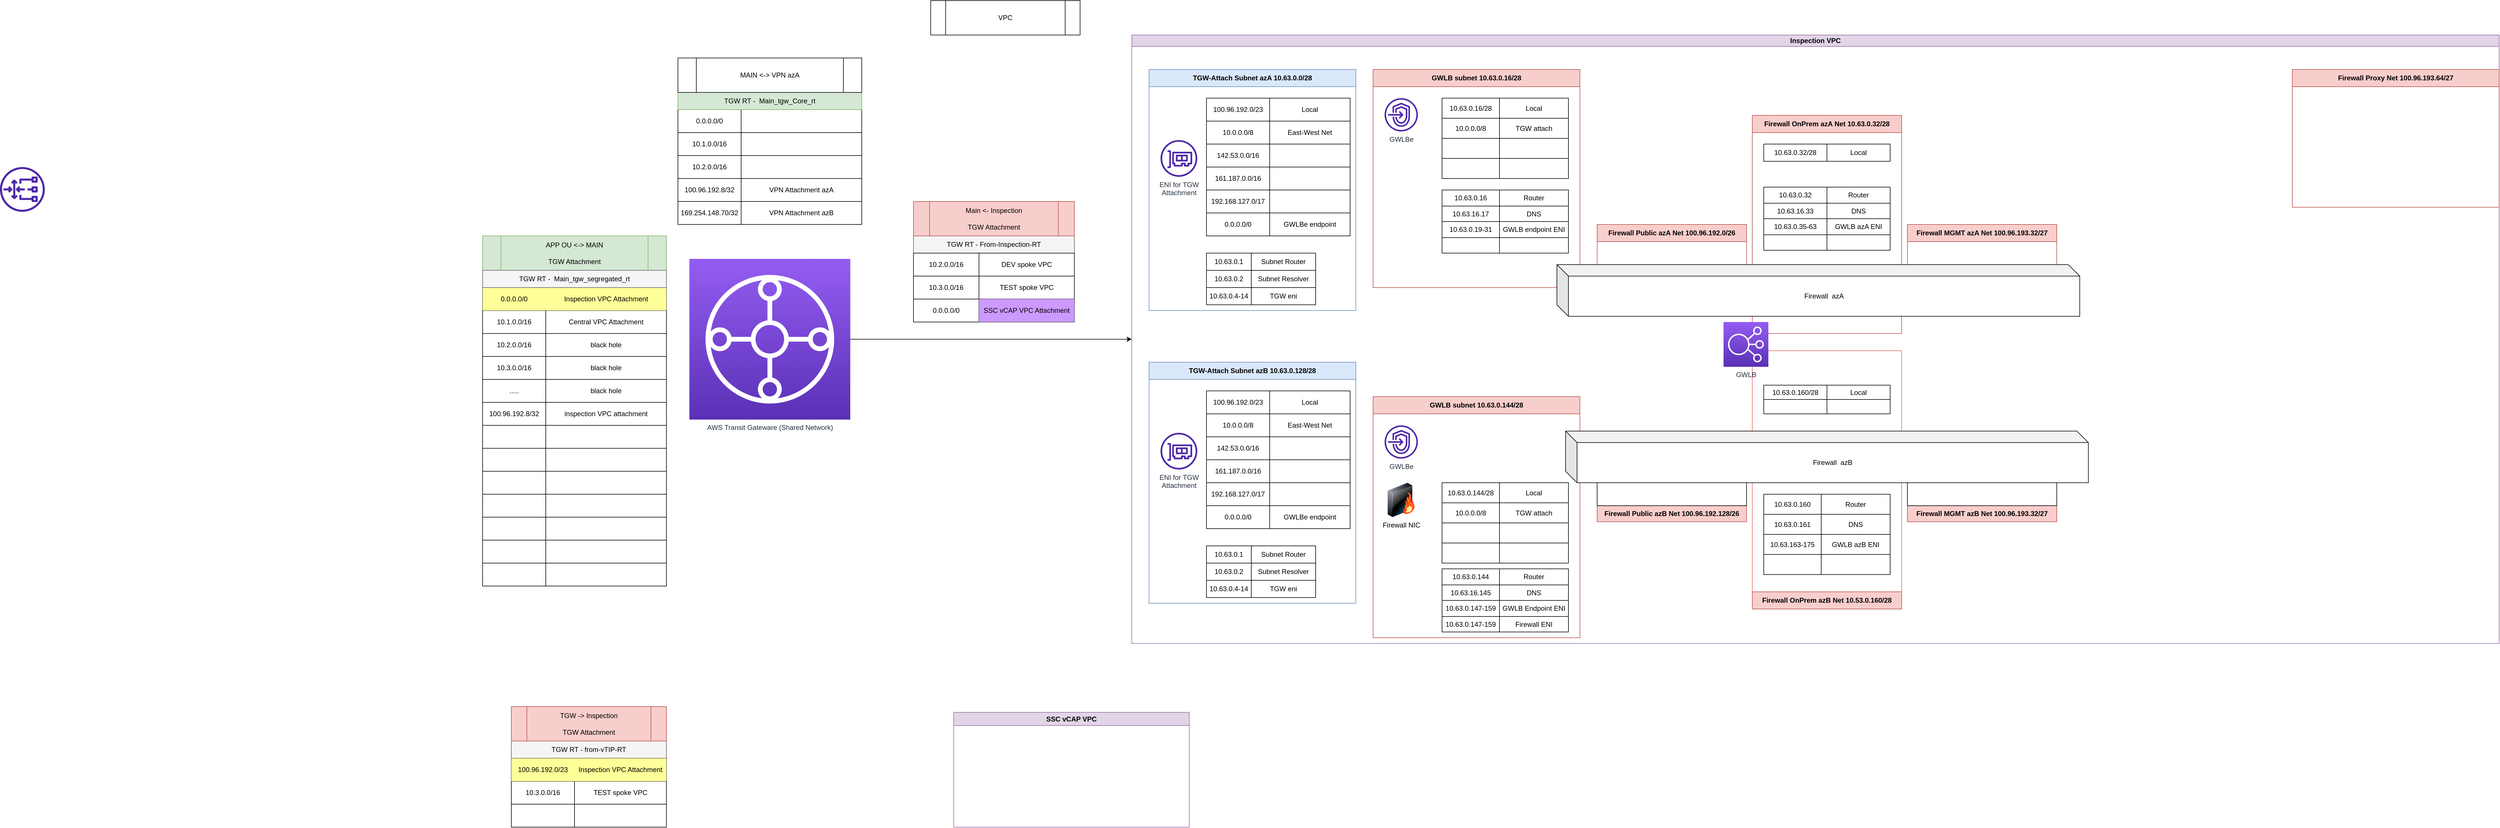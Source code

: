 <mxfile version="21.6.8" type="github">
  <diagram name="Page-1" id="6oychFQd-ntfGYo9pwiV">
    <mxGraphModel dx="4930" dy="2023" grid="1" gridSize="10" guides="1" tooltips="1" connect="1" arrows="1" fold="1" page="1" pageScale="1" pageWidth="1100" pageHeight="850" math="0" shadow="0">
      <root>
        <mxCell id="0" />
        <mxCell id="1" parent="0" />
        <mxCell id="cEWxc5GHdfLxTCo6FRgi-1" value="Inspection VPC" style="swimlane;whiteSpace=wrap;html=1;fillColor=#e1d5e7;strokeColor=#9673a6;startSize=20;" vertex="1" parent="1">
          <mxGeometry x="-230" y="-630" width="2380" height="1060" as="geometry" />
        </mxCell>
        <mxCell id="cEWxc5GHdfLxTCo6FRgi-3" value="TGW-Attach Subnet azA 10.63.0.0/28" style="swimlane;whiteSpace=wrap;html=1;startSize=30;fillColor=#dae8fc;strokeColor=#6c8ebf;movable=1;resizable=1;rotatable=1;deletable=1;editable=1;locked=0;connectable=1;" vertex="1" parent="cEWxc5GHdfLxTCo6FRgi-1">
          <mxGeometry x="30" y="60" width="360" height="420" as="geometry" />
        </mxCell>
        <mxCell id="cEWxc5GHdfLxTCo6FRgi-130" value="" style="shape=table;startSize=0;container=1;collapsible=0;childLayout=tableLayout;" vertex="1" parent="cEWxc5GHdfLxTCo6FRgi-3">
          <mxGeometry x="100" y="50" width="250" height="240" as="geometry" />
        </mxCell>
        <mxCell id="cEWxc5GHdfLxTCo6FRgi-131" value="" style="shape=tableRow;horizontal=0;startSize=0;swimlaneHead=0;swimlaneBody=0;strokeColor=inherit;top=0;left=0;bottom=0;right=0;collapsible=0;dropTarget=0;fillColor=none;points=[[0,0.5],[1,0.5]];portConstraint=eastwest;" vertex="1" parent="cEWxc5GHdfLxTCo6FRgi-130">
          <mxGeometry width="250" height="40" as="geometry" />
        </mxCell>
        <mxCell id="cEWxc5GHdfLxTCo6FRgi-132" value="100.96.192.0/23" style="shape=partialRectangle;html=1;whiteSpace=wrap;connectable=0;strokeColor=inherit;overflow=hidden;fillColor=none;top=0;left=0;bottom=0;right=0;pointerEvents=1;" vertex="1" parent="cEWxc5GHdfLxTCo6FRgi-131">
          <mxGeometry width="110" height="40" as="geometry">
            <mxRectangle width="110" height="40" as="alternateBounds" />
          </mxGeometry>
        </mxCell>
        <mxCell id="cEWxc5GHdfLxTCo6FRgi-133" value="Local" style="shape=partialRectangle;html=1;whiteSpace=wrap;connectable=0;strokeColor=inherit;overflow=hidden;fillColor=none;top=0;left=0;bottom=0;right=0;pointerEvents=1;" vertex="1" parent="cEWxc5GHdfLxTCo6FRgi-131">
          <mxGeometry x="110" width="140" height="40" as="geometry">
            <mxRectangle width="140" height="40" as="alternateBounds" />
          </mxGeometry>
        </mxCell>
        <mxCell id="cEWxc5GHdfLxTCo6FRgi-134" value="" style="shape=tableRow;horizontal=0;startSize=0;swimlaneHead=0;swimlaneBody=0;strokeColor=inherit;top=0;left=0;bottom=0;right=0;collapsible=0;dropTarget=0;fillColor=none;points=[[0,0.5],[1,0.5]];portConstraint=eastwest;" vertex="1" parent="cEWxc5GHdfLxTCo6FRgi-130">
          <mxGeometry y="40" width="250" height="40" as="geometry" />
        </mxCell>
        <mxCell id="cEWxc5GHdfLxTCo6FRgi-135" value="10.0.0.0/8" style="shape=partialRectangle;html=1;whiteSpace=wrap;connectable=0;strokeColor=inherit;overflow=hidden;fillColor=none;top=0;left=0;bottom=0;right=0;pointerEvents=1;" vertex="1" parent="cEWxc5GHdfLxTCo6FRgi-134">
          <mxGeometry width="110" height="40" as="geometry">
            <mxRectangle width="110" height="40" as="alternateBounds" />
          </mxGeometry>
        </mxCell>
        <mxCell id="cEWxc5GHdfLxTCo6FRgi-136" value="East-West Net" style="shape=partialRectangle;html=1;whiteSpace=wrap;connectable=0;strokeColor=inherit;overflow=hidden;fillColor=none;top=0;left=0;bottom=0;right=0;pointerEvents=1;" vertex="1" parent="cEWxc5GHdfLxTCo6FRgi-134">
          <mxGeometry x="110" width="140" height="40" as="geometry">
            <mxRectangle width="140" height="40" as="alternateBounds" />
          </mxGeometry>
        </mxCell>
        <mxCell id="cEWxc5GHdfLxTCo6FRgi-137" value="" style="shape=tableRow;horizontal=0;startSize=0;swimlaneHead=0;swimlaneBody=0;strokeColor=inherit;top=0;left=0;bottom=0;right=0;collapsible=0;dropTarget=0;fillColor=none;points=[[0,0.5],[1,0.5]];portConstraint=eastwest;" vertex="1" parent="cEWxc5GHdfLxTCo6FRgi-130">
          <mxGeometry y="80" width="250" height="40" as="geometry" />
        </mxCell>
        <mxCell id="cEWxc5GHdfLxTCo6FRgi-138" value="142.53.0.0/16" style="shape=partialRectangle;html=1;whiteSpace=wrap;connectable=0;strokeColor=inherit;overflow=hidden;fillColor=none;top=0;left=0;bottom=0;right=0;pointerEvents=1;" vertex="1" parent="cEWxc5GHdfLxTCo6FRgi-137">
          <mxGeometry width="110" height="40" as="geometry">
            <mxRectangle width="110" height="40" as="alternateBounds" />
          </mxGeometry>
        </mxCell>
        <mxCell id="cEWxc5GHdfLxTCo6FRgi-139" value="" style="shape=partialRectangle;html=1;whiteSpace=wrap;connectable=0;strokeColor=inherit;overflow=hidden;fillColor=none;top=0;left=0;bottom=0;right=0;pointerEvents=1;" vertex="1" parent="cEWxc5GHdfLxTCo6FRgi-137">
          <mxGeometry x="110" width="140" height="40" as="geometry">
            <mxRectangle width="140" height="40" as="alternateBounds" />
          </mxGeometry>
        </mxCell>
        <mxCell id="cEWxc5GHdfLxTCo6FRgi-140" value="" style="shape=tableRow;horizontal=0;startSize=0;swimlaneHead=0;swimlaneBody=0;strokeColor=inherit;top=0;left=0;bottom=0;right=0;collapsible=0;dropTarget=0;fillColor=none;points=[[0,0.5],[1,0.5]];portConstraint=eastwest;" vertex="1" parent="cEWxc5GHdfLxTCo6FRgi-130">
          <mxGeometry y="120" width="250" height="40" as="geometry" />
        </mxCell>
        <mxCell id="cEWxc5GHdfLxTCo6FRgi-141" value="161.187.0.0/16" style="shape=partialRectangle;html=1;whiteSpace=wrap;connectable=0;strokeColor=inherit;overflow=hidden;fillColor=none;top=0;left=0;bottom=0;right=0;pointerEvents=1;" vertex="1" parent="cEWxc5GHdfLxTCo6FRgi-140">
          <mxGeometry width="110" height="40" as="geometry">
            <mxRectangle width="110" height="40" as="alternateBounds" />
          </mxGeometry>
        </mxCell>
        <mxCell id="cEWxc5GHdfLxTCo6FRgi-142" value="" style="shape=partialRectangle;html=1;whiteSpace=wrap;connectable=0;strokeColor=inherit;overflow=hidden;fillColor=none;top=0;left=0;bottom=0;right=0;pointerEvents=1;" vertex="1" parent="cEWxc5GHdfLxTCo6FRgi-140">
          <mxGeometry x="110" width="140" height="40" as="geometry">
            <mxRectangle width="140" height="40" as="alternateBounds" />
          </mxGeometry>
        </mxCell>
        <mxCell id="cEWxc5GHdfLxTCo6FRgi-143" value="" style="shape=tableRow;horizontal=0;startSize=0;swimlaneHead=0;swimlaneBody=0;strokeColor=inherit;top=0;left=0;bottom=0;right=0;collapsible=0;dropTarget=0;fillColor=none;points=[[0,0.5],[1,0.5]];portConstraint=eastwest;" vertex="1" parent="cEWxc5GHdfLxTCo6FRgi-130">
          <mxGeometry y="160" width="250" height="40" as="geometry" />
        </mxCell>
        <mxCell id="cEWxc5GHdfLxTCo6FRgi-144" value="192.168.127.0/17" style="shape=partialRectangle;html=1;whiteSpace=wrap;connectable=0;strokeColor=inherit;overflow=hidden;fillColor=none;top=0;left=0;bottom=0;right=0;pointerEvents=1;" vertex="1" parent="cEWxc5GHdfLxTCo6FRgi-143">
          <mxGeometry width="110" height="40" as="geometry">
            <mxRectangle width="110" height="40" as="alternateBounds" />
          </mxGeometry>
        </mxCell>
        <mxCell id="cEWxc5GHdfLxTCo6FRgi-145" value="" style="shape=partialRectangle;html=1;whiteSpace=wrap;connectable=0;strokeColor=inherit;overflow=hidden;fillColor=none;top=0;left=0;bottom=0;right=0;pointerEvents=1;" vertex="1" parent="cEWxc5GHdfLxTCo6FRgi-143">
          <mxGeometry x="110" width="140" height="40" as="geometry">
            <mxRectangle width="140" height="40" as="alternateBounds" />
          </mxGeometry>
        </mxCell>
        <mxCell id="cEWxc5GHdfLxTCo6FRgi-146" value="" style="shape=tableRow;horizontal=0;startSize=0;swimlaneHead=0;swimlaneBody=0;strokeColor=inherit;top=0;left=0;bottom=0;right=0;collapsible=0;dropTarget=0;fillColor=none;points=[[0,0.5],[1,0.5]];portConstraint=eastwest;" vertex="1" parent="cEWxc5GHdfLxTCo6FRgi-130">
          <mxGeometry y="200" width="250" height="40" as="geometry" />
        </mxCell>
        <mxCell id="cEWxc5GHdfLxTCo6FRgi-147" value="0.0.0.0/0" style="shape=partialRectangle;html=1;whiteSpace=wrap;connectable=0;strokeColor=inherit;overflow=hidden;fillColor=none;top=0;left=0;bottom=0;right=0;pointerEvents=1;" vertex="1" parent="cEWxc5GHdfLxTCo6FRgi-146">
          <mxGeometry width="110" height="40" as="geometry">
            <mxRectangle width="110" height="40" as="alternateBounds" />
          </mxGeometry>
        </mxCell>
        <mxCell id="cEWxc5GHdfLxTCo6FRgi-148" value="GWLBe endpoint" style="shape=partialRectangle;html=1;whiteSpace=wrap;connectable=0;strokeColor=inherit;overflow=hidden;fillColor=none;top=0;left=0;bottom=0;right=0;pointerEvents=1;" vertex="1" parent="cEWxc5GHdfLxTCo6FRgi-146">
          <mxGeometry x="110" width="140" height="40" as="geometry">
            <mxRectangle width="140" height="40" as="alternateBounds" />
          </mxGeometry>
        </mxCell>
        <mxCell id="cEWxc5GHdfLxTCo6FRgi-149" value="ENI for TGW &lt;br&gt;Attachment" style="sketch=0;outlineConnect=0;fontColor=#232F3E;gradientColor=none;fillColor=#4D27AA;strokeColor=none;dashed=0;verticalLabelPosition=bottom;verticalAlign=top;align=center;html=1;fontSize=12;fontStyle=0;aspect=fixed;pointerEvents=1;shape=mxgraph.aws4.elastic_network_interface;" vertex="1" parent="cEWxc5GHdfLxTCo6FRgi-3">
          <mxGeometry x="20" y="123" width="64" height="64" as="geometry" />
        </mxCell>
        <mxCell id="cEWxc5GHdfLxTCo6FRgi-253" value="" style="shape=table;startSize=0;container=1;collapsible=0;childLayout=tableLayout;" vertex="1" parent="cEWxc5GHdfLxTCo6FRgi-3">
          <mxGeometry x="100" y="320" width="190" height="90" as="geometry" />
        </mxCell>
        <mxCell id="cEWxc5GHdfLxTCo6FRgi-254" value="" style="shape=tableRow;horizontal=0;startSize=0;swimlaneHead=0;swimlaneBody=0;strokeColor=inherit;top=0;left=0;bottom=0;right=0;collapsible=0;dropTarget=0;fillColor=none;points=[[0,0.5],[1,0.5]];portConstraint=eastwest;" vertex="1" parent="cEWxc5GHdfLxTCo6FRgi-253">
          <mxGeometry width="190" height="30" as="geometry" />
        </mxCell>
        <mxCell id="cEWxc5GHdfLxTCo6FRgi-255" value="10.63.0.1" style="shape=partialRectangle;html=1;whiteSpace=wrap;connectable=0;strokeColor=inherit;overflow=hidden;fillColor=none;top=0;left=0;bottom=0;right=0;pointerEvents=1;" vertex="1" parent="cEWxc5GHdfLxTCo6FRgi-254">
          <mxGeometry width="78" height="30" as="geometry">
            <mxRectangle width="78" height="30" as="alternateBounds" />
          </mxGeometry>
        </mxCell>
        <mxCell id="cEWxc5GHdfLxTCo6FRgi-256" value="Subnet Router" style="shape=partialRectangle;html=1;whiteSpace=wrap;connectable=0;strokeColor=inherit;overflow=hidden;fillColor=none;top=0;left=0;bottom=0;right=0;pointerEvents=1;" vertex="1" parent="cEWxc5GHdfLxTCo6FRgi-254">
          <mxGeometry x="78" width="112" height="30" as="geometry">
            <mxRectangle width="112" height="30" as="alternateBounds" />
          </mxGeometry>
        </mxCell>
        <mxCell id="cEWxc5GHdfLxTCo6FRgi-257" value="" style="shape=tableRow;horizontal=0;startSize=0;swimlaneHead=0;swimlaneBody=0;strokeColor=inherit;top=0;left=0;bottom=0;right=0;collapsible=0;dropTarget=0;fillColor=none;points=[[0,0.5],[1,0.5]];portConstraint=eastwest;" vertex="1" parent="cEWxc5GHdfLxTCo6FRgi-253">
          <mxGeometry y="30" width="190" height="30" as="geometry" />
        </mxCell>
        <mxCell id="cEWxc5GHdfLxTCo6FRgi-258" value="10.63.0.2" style="shape=partialRectangle;html=1;whiteSpace=wrap;connectable=0;strokeColor=inherit;overflow=hidden;fillColor=none;top=0;left=0;bottom=0;right=0;pointerEvents=1;" vertex="1" parent="cEWxc5GHdfLxTCo6FRgi-257">
          <mxGeometry width="78" height="30" as="geometry">
            <mxRectangle width="78" height="30" as="alternateBounds" />
          </mxGeometry>
        </mxCell>
        <mxCell id="cEWxc5GHdfLxTCo6FRgi-259" value="Subnet Resolver" style="shape=partialRectangle;html=1;whiteSpace=wrap;connectable=0;strokeColor=inherit;overflow=hidden;fillColor=none;top=0;left=0;bottom=0;right=0;pointerEvents=1;" vertex="1" parent="cEWxc5GHdfLxTCo6FRgi-257">
          <mxGeometry x="78" width="112" height="30" as="geometry">
            <mxRectangle width="112" height="30" as="alternateBounds" />
          </mxGeometry>
        </mxCell>
        <mxCell id="cEWxc5GHdfLxTCo6FRgi-260" value="" style="shape=tableRow;horizontal=0;startSize=0;swimlaneHead=0;swimlaneBody=0;strokeColor=inherit;top=0;left=0;bottom=0;right=0;collapsible=0;dropTarget=0;fillColor=none;points=[[0,0.5],[1,0.5]];portConstraint=eastwest;" vertex="1" parent="cEWxc5GHdfLxTCo6FRgi-253">
          <mxGeometry y="60" width="190" height="30" as="geometry" />
        </mxCell>
        <mxCell id="cEWxc5GHdfLxTCo6FRgi-261" value="10.63.0.4-14" style="shape=partialRectangle;html=1;whiteSpace=wrap;connectable=0;strokeColor=inherit;overflow=hidden;fillColor=none;top=0;left=0;bottom=0;right=0;pointerEvents=1;" vertex="1" parent="cEWxc5GHdfLxTCo6FRgi-260">
          <mxGeometry width="78" height="30" as="geometry">
            <mxRectangle width="78" height="30" as="alternateBounds" />
          </mxGeometry>
        </mxCell>
        <mxCell id="cEWxc5GHdfLxTCo6FRgi-262" value="TGW eni" style="shape=partialRectangle;html=1;whiteSpace=wrap;connectable=0;strokeColor=inherit;overflow=hidden;fillColor=none;top=0;left=0;bottom=0;right=0;pointerEvents=1;" vertex="1" parent="cEWxc5GHdfLxTCo6FRgi-260">
          <mxGeometry x="78" width="112" height="30" as="geometry">
            <mxRectangle width="112" height="30" as="alternateBounds" />
          </mxGeometry>
        </mxCell>
        <mxCell id="cEWxc5GHdfLxTCo6FRgi-100" value="GWLB subnet 10.63.0.16/28" style="swimlane;whiteSpace=wrap;html=1;startSize=30;fillColor=#f8cecc;strokeColor=#b85450;" vertex="1" parent="cEWxc5GHdfLxTCo6FRgi-1">
          <mxGeometry x="420" y="60" width="360" height="380" as="geometry" />
        </mxCell>
        <mxCell id="cEWxc5GHdfLxTCo6FRgi-212" value="GWLBe" style="sketch=0;outlineConnect=0;fontColor=#232F3E;gradientColor=none;fillColor=#4D27AA;strokeColor=none;dashed=0;verticalLabelPosition=bottom;verticalAlign=top;align=center;html=1;fontSize=12;fontStyle=0;aspect=fixed;pointerEvents=1;shape=mxgraph.aws4.endpoints;" vertex="1" parent="cEWxc5GHdfLxTCo6FRgi-100">
          <mxGeometry x="20" y="50" width="58" height="58" as="geometry" />
        </mxCell>
        <mxCell id="cEWxc5GHdfLxTCo6FRgi-263" value="" style="shape=table;startSize=0;container=1;collapsible=0;childLayout=tableLayout;" vertex="1" parent="cEWxc5GHdfLxTCo6FRgi-100">
          <mxGeometry x="120" y="50" width="220" height="140" as="geometry" />
        </mxCell>
        <mxCell id="cEWxc5GHdfLxTCo6FRgi-264" value="" style="shape=tableRow;horizontal=0;startSize=0;swimlaneHead=0;swimlaneBody=0;strokeColor=inherit;top=0;left=0;bottom=0;right=0;collapsible=0;dropTarget=0;fillColor=none;points=[[0,0.5],[1,0.5]];portConstraint=eastwest;" vertex="1" parent="cEWxc5GHdfLxTCo6FRgi-263">
          <mxGeometry width="220" height="35" as="geometry" />
        </mxCell>
        <mxCell id="cEWxc5GHdfLxTCo6FRgi-265" value="10.63.0.16/28" style="shape=partialRectangle;html=1;whiteSpace=wrap;connectable=0;strokeColor=inherit;overflow=hidden;fillColor=none;top=0;left=0;bottom=0;right=0;pointerEvents=1;" vertex="1" parent="cEWxc5GHdfLxTCo6FRgi-264">
          <mxGeometry width="100" height="35" as="geometry">
            <mxRectangle width="100" height="35" as="alternateBounds" />
          </mxGeometry>
        </mxCell>
        <mxCell id="cEWxc5GHdfLxTCo6FRgi-266" value="Local" style="shape=partialRectangle;html=1;whiteSpace=wrap;connectable=0;strokeColor=inherit;overflow=hidden;fillColor=none;top=0;left=0;bottom=0;right=0;pointerEvents=1;" vertex="1" parent="cEWxc5GHdfLxTCo6FRgi-264">
          <mxGeometry x="100" width="120" height="35" as="geometry">
            <mxRectangle width="120" height="35" as="alternateBounds" />
          </mxGeometry>
        </mxCell>
        <mxCell id="cEWxc5GHdfLxTCo6FRgi-267" value="" style="shape=tableRow;horizontal=0;startSize=0;swimlaneHead=0;swimlaneBody=0;strokeColor=inherit;top=0;left=0;bottom=0;right=0;collapsible=0;dropTarget=0;fillColor=none;points=[[0,0.5],[1,0.5]];portConstraint=eastwest;" vertex="1" parent="cEWxc5GHdfLxTCo6FRgi-263">
          <mxGeometry y="35" width="220" height="35" as="geometry" />
        </mxCell>
        <mxCell id="cEWxc5GHdfLxTCo6FRgi-268" value="10.0.0.0/8" style="shape=partialRectangle;html=1;whiteSpace=wrap;connectable=0;strokeColor=inherit;overflow=hidden;fillColor=none;top=0;left=0;bottom=0;right=0;pointerEvents=1;" vertex="1" parent="cEWxc5GHdfLxTCo6FRgi-267">
          <mxGeometry width="100" height="35" as="geometry">
            <mxRectangle width="100" height="35" as="alternateBounds" />
          </mxGeometry>
        </mxCell>
        <mxCell id="cEWxc5GHdfLxTCo6FRgi-269" value="TGW attach" style="shape=partialRectangle;html=1;whiteSpace=wrap;connectable=0;strokeColor=inherit;overflow=hidden;fillColor=none;top=0;left=0;bottom=0;right=0;pointerEvents=1;" vertex="1" parent="cEWxc5GHdfLxTCo6FRgi-267">
          <mxGeometry x="100" width="120" height="35" as="geometry">
            <mxRectangle width="120" height="35" as="alternateBounds" />
          </mxGeometry>
        </mxCell>
        <mxCell id="cEWxc5GHdfLxTCo6FRgi-270" value="" style="shape=tableRow;horizontal=0;startSize=0;swimlaneHead=0;swimlaneBody=0;strokeColor=inherit;top=0;left=0;bottom=0;right=0;collapsible=0;dropTarget=0;fillColor=none;points=[[0,0.5],[1,0.5]];portConstraint=eastwest;" vertex="1" parent="cEWxc5GHdfLxTCo6FRgi-263">
          <mxGeometry y="70" width="220" height="35" as="geometry" />
        </mxCell>
        <mxCell id="cEWxc5GHdfLxTCo6FRgi-271" value="" style="shape=partialRectangle;html=1;whiteSpace=wrap;connectable=0;strokeColor=inherit;overflow=hidden;fillColor=none;top=0;left=0;bottom=0;right=0;pointerEvents=1;" vertex="1" parent="cEWxc5GHdfLxTCo6FRgi-270">
          <mxGeometry width="100" height="35" as="geometry">
            <mxRectangle width="100" height="35" as="alternateBounds" />
          </mxGeometry>
        </mxCell>
        <mxCell id="cEWxc5GHdfLxTCo6FRgi-272" value="" style="shape=partialRectangle;html=1;whiteSpace=wrap;connectable=0;strokeColor=inherit;overflow=hidden;fillColor=none;top=0;left=0;bottom=0;right=0;pointerEvents=1;" vertex="1" parent="cEWxc5GHdfLxTCo6FRgi-270">
          <mxGeometry x="100" width="120" height="35" as="geometry">
            <mxRectangle width="120" height="35" as="alternateBounds" />
          </mxGeometry>
        </mxCell>
        <mxCell id="cEWxc5GHdfLxTCo6FRgi-273" value="" style="shape=tableRow;horizontal=0;startSize=0;swimlaneHead=0;swimlaneBody=0;strokeColor=inherit;top=0;left=0;bottom=0;right=0;collapsible=0;dropTarget=0;fillColor=none;points=[[0,0.5],[1,0.5]];portConstraint=eastwest;" vertex="1" parent="cEWxc5GHdfLxTCo6FRgi-263">
          <mxGeometry y="105" width="220" height="35" as="geometry" />
        </mxCell>
        <mxCell id="cEWxc5GHdfLxTCo6FRgi-274" value="" style="shape=partialRectangle;html=1;whiteSpace=wrap;connectable=0;strokeColor=inherit;overflow=hidden;fillColor=none;top=0;left=0;bottom=0;right=0;pointerEvents=1;" vertex="1" parent="cEWxc5GHdfLxTCo6FRgi-273">
          <mxGeometry width="100" height="35" as="geometry">
            <mxRectangle width="100" height="35" as="alternateBounds" />
          </mxGeometry>
        </mxCell>
        <mxCell id="cEWxc5GHdfLxTCo6FRgi-275" value="" style="shape=partialRectangle;html=1;whiteSpace=wrap;connectable=0;strokeColor=inherit;overflow=hidden;fillColor=none;top=0;left=0;bottom=0;right=0;pointerEvents=1;" vertex="1" parent="cEWxc5GHdfLxTCo6FRgi-273">
          <mxGeometry x="100" width="120" height="35" as="geometry">
            <mxRectangle width="120" height="35" as="alternateBounds" />
          </mxGeometry>
        </mxCell>
        <mxCell id="cEWxc5GHdfLxTCo6FRgi-287" value="" style="shape=table;startSize=0;container=1;collapsible=0;childLayout=tableLayout;" vertex="1" parent="cEWxc5GHdfLxTCo6FRgi-100">
          <mxGeometry x="120" y="210" width="220" height="110" as="geometry" />
        </mxCell>
        <mxCell id="cEWxc5GHdfLxTCo6FRgi-288" value="" style="shape=tableRow;horizontal=0;startSize=0;swimlaneHead=0;swimlaneBody=0;strokeColor=inherit;top=0;left=0;bottom=0;right=0;collapsible=0;dropTarget=0;fillColor=none;points=[[0,0.5],[1,0.5]];portConstraint=eastwest;" vertex="1" parent="cEWxc5GHdfLxTCo6FRgi-287">
          <mxGeometry width="220" height="28" as="geometry" />
        </mxCell>
        <mxCell id="cEWxc5GHdfLxTCo6FRgi-289" value="10.63.0.16" style="shape=partialRectangle;html=1;whiteSpace=wrap;connectable=0;strokeColor=inherit;overflow=hidden;fillColor=none;top=0;left=0;bottom=0;right=0;pointerEvents=1;" vertex="1" parent="cEWxc5GHdfLxTCo6FRgi-288">
          <mxGeometry width="100" height="28" as="geometry">
            <mxRectangle width="100" height="28" as="alternateBounds" />
          </mxGeometry>
        </mxCell>
        <mxCell id="cEWxc5GHdfLxTCo6FRgi-290" value="Router" style="shape=partialRectangle;html=1;whiteSpace=wrap;connectable=0;strokeColor=inherit;overflow=hidden;fillColor=none;top=0;left=0;bottom=0;right=0;pointerEvents=1;" vertex="1" parent="cEWxc5GHdfLxTCo6FRgi-288">
          <mxGeometry x="100" width="120" height="28" as="geometry">
            <mxRectangle width="120" height="28" as="alternateBounds" />
          </mxGeometry>
        </mxCell>
        <mxCell id="cEWxc5GHdfLxTCo6FRgi-291" value="" style="shape=tableRow;horizontal=0;startSize=0;swimlaneHead=0;swimlaneBody=0;strokeColor=inherit;top=0;left=0;bottom=0;right=0;collapsible=0;dropTarget=0;fillColor=none;points=[[0,0.5],[1,0.5]];portConstraint=eastwest;" vertex="1" parent="cEWxc5GHdfLxTCo6FRgi-287">
          <mxGeometry y="28" width="220" height="27" as="geometry" />
        </mxCell>
        <mxCell id="cEWxc5GHdfLxTCo6FRgi-292" value="10.63.16.17" style="shape=partialRectangle;html=1;whiteSpace=wrap;connectable=0;strokeColor=inherit;overflow=hidden;fillColor=none;top=0;left=0;bottom=0;right=0;pointerEvents=1;" vertex="1" parent="cEWxc5GHdfLxTCo6FRgi-291">
          <mxGeometry width="100" height="27" as="geometry">
            <mxRectangle width="100" height="27" as="alternateBounds" />
          </mxGeometry>
        </mxCell>
        <mxCell id="cEWxc5GHdfLxTCo6FRgi-293" value="DNS" style="shape=partialRectangle;html=1;whiteSpace=wrap;connectable=0;strokeColor=inherit;overflow=hidden;fillColor=none;top=0;left=0;bottom=0;right=0;pointerEvents=1;" vertex="1" parent="cEWxc5GHdfLxTCo6FRgi-291">
          <mxGeometry x="100" width="120" height="27" as="geometry">
            <mxRectangle width="120" height="27" as="alternateBounds" />
          </mxGeometry>
        </mxCell>
        <mxCell id="cEWxc5GHdfLxTCo6FRgi-294" value="" style="shape=tableRow;horizontal=0;startSize=0;swimlaneHead=0;swimlaneBody=0;strokeColor=inherit;top=0;left=0;bottom=0;right=0;collapsible=0;dropTarget=0;fillColor=none;points=[[0,0.5],[1,0.5]];portConstraint=eastwest;" vertex="1" parent="cEWxc5GHdfLxTCo6FRgi-287">
          <mxGeometry y="55" width="220" height="28" as="geometry" />
        </mxCell>
        <mxCell id="cEWxc5GHdfLxTCo6FRgi-295" value="10.63.0.19-31" style="shape=partialRectangle;html=1;whiteSpace=wrap;connectable=0;strokeColor=inherit;overflow=hidden;fillColor=none;top=0;left=0;bottom=0;right=0;pointerEvents=1;" vertex="1" parent="cEWxc5GHdfLxTCo6FRgi-294">
          <mxGeometry width="100" height="28" as="geometry">
            <mxRectangle width="100" height="28" as="alternateBounds" />
          </mxGeometry>
        </mxCell>
        <mxCell id="cEWxc5GHdfLxTCo6FRgi-296" value="GWLB endpoint ENI" style="shape=partialRectangle;html=1;whiteSpace=wrap;connectable=0;strokeColor=inherit;overflow=hidden;fillColor=none;top=0;left=0;bottom=0;right=0;pointerEvents=1;" vertex="1" parent="cEWxc5GHdfLxTCo6FRgi-294">
          <mxGeometry x="100" width="120" height="28" as="geometry">
            <mxRectangle width="120" height="28" as="alternateBounds" />
          </mxGeometry>
        </mxCell>
        <mxCell id="cEWxc5GHdfLxTCo6FRgi-297" value="" style="shape=tableRow;horizontal=0;startSize=0;swimlaneHead=0;swimlaneBody=0;strokeColor=inherit;top=0;left=0;bottom=0;right=0;collapsible=0;dropTarget=0;fillColor=none;points=[[0,0.5],[1,0.5]];portConstraint=eastwest;" vertex="1" parent="cEWxc5GHdfLxTCo6FRgi-287">
          <mxGeometry y="83" width="220" height="27" as="geometry" />
        </mxCell>
        <mxCell id="cEWxc5GHdfLxTCo6FRgi-298" value="" style="shape=partialRectangle;html=1;whiteSpace=wrap;connectable=0;strokeColor=inherit;overflow=hidden;fillColor=none;top=0;left=0;bottom=0;right=0;pointerEvents=1;" vertex="1" parent="cEWxc5GHdfLxTCo6FRgi-297">
          <mxGeometry width="100" height="27" as="geometry">
            <mxRectangle width="100" height="27" as="alternateBounds" />
          </mxGeometry>
        </mxCell>
        <mxCell id="cEWxc5GHdfLxTCo6FRgi-299" value="" style="shape=partialRectangle;html=1;whiteSpace=wrap;connectable=0;strokeColor=inherit;overflow=hidden;fillColor=none;top=0;left=0;bottom=0;right=0;pointerEvents=1;" vertex="1" parent="cEWxc5GHdfLxTCo6FRgi-297">
          <mxGeometry x="100" width="120" height="27" as="geometry">
            <mxRectangle width="120" height="27" as="alternateBounds" />
          </mxGeometry>
        </mxCell>
        <mxCell id="cEWxc5GHdfLxTCo6FRgi-241" value="Firewall Public azA Net 100.96.192.0/26" style="swimlane;whiteSpace=wrap;html=1;startSize=30;fillColor=#f8cecc;strokeColor=#b85450;" vertex="1" parent="cEWxc5GHdfLxTCo6FRgi-1">
          <mxGeometry x="810" y="330" width="260" height="110" as="geometry" />
        </mxCell>
        <mxCell id="cEWxc5GHdfLxTCo6FRgi-243" value="Firewall OnPrem azA Net&amp;nbsp;10.63.0.32/28" style="swimlane;whiteSpace=wrap;html=1;startSize=30;fillColor=#f8cecc;strokeColor=#b85450;" vertex="1" parent="cEWxc5GHdfLxTCo6FRgi-1">
          <mxGeometry x="1080" y="140" width="260" height="380" as="geometry" />
        </mxCell>
        <mxCell id="cEWxc5GHdfLxTCo6FRgi-411" value="" style="shape=table;startSize=0;container=1;collapsible=0;childLayout=tableLayout;" vertex="1" parent="cEWxc5GHdfLxTCo6FRgi-243">
          <mxGeometry x="20" y="50" width="220" height="30" as="geometry" />
        </mxCell>
        <mxCell id="cEWxc5GHdfLxTCo6FRgi-412" value="" style="shape=tableRow;horizontal=0;startSize=0;swimlaneHead=0;swimlaneBody=0;strokeColor=inherit;top=0;left=0;bottom=0;right=0;collapsible=0;dropTarget=0;fillColor=none;points=[[0,0.5],[1,0.5]];portConstraint=eastwest;" vertex="1" parent="cEWxc5GHdfLxTCo6FRgi-411">
          <mxGeometry width="220" height="30" as="geometry" />
        </mxCell>
        <mxCell id="cEWxc5GHdfLxTCo6FRgi-413" value="10.63.0.32/28" style="shape=partialRectangle;html=1;whiteSpace=wrap;connectable=0;strokeColor=inherit;overflow=hidden;fillColor=none;top=0;left=0;bottom=0;right=0;pointerEvents=1;" vertex="1" parent="cEWxc5GHdfLxTCo6FRgi-412">
          <mxGeometry width="110" height="30" as="geometry">
            <mxRectangle width="110" height="30" as="alternateBounds" />
          </mxGeometry>
        </mxCell>
        <mxCell id="cEWxc5GHdfLxTCo6FRgi-414" value="Local" style="shape=partialRectangle;html=1;whiteSpace=wrap;connectable=0;strokeColor=inherit;overflow=hidden;fillColor=none;top=0;left=0;bottom=0;right=0;pointerEvents=1;" vertex="1" parent="cEWxc5GHdfLxTCo6FRgi-412">
          <mxGeometry x="110" width="110" height="30" as="geometry">
            <mxRectangle width="110" height="30" as="alternateBounds" />
          </mxGeometry>
        </mxCell>
        <mxCell id="cEWxc5GHdfLxTCo6FRgi-415" value="" style="shape=table;startSize=0;container=1;collapsible=0;childLayout=tableLayout;" vertex="1" parent="cEWxc5GHdfLxTCo6FRgi-243">
          <mxGeometry x="20" y="125" width="220" height="110" as="geometry" />
        </mxCell>
        <mxCell id="cEWxc5GHdfLxTCo6FRgi-416" value="" style="shape=tableRow;horizontal=0;startSize=0;swimlaneHead=0;swimlaneBody=0;strokeColor=inherit;top=0;left=0;bottom=0;right=0;collapsible=0;dropTarget=0;fillColor=none;points=[[0,0.5],[1,0.5]];portConstraint=eastwest;" vertex="1" parent="cEWxc5GHdfLxTCo6FRgi-415">
          <mxGeometry width="220" height="28" as="geometry" />
        </mxCell>
        <mxCell id="cEWxc5GHdfLxTCo6FRgi-417" value="10.63.0.32" style="shape=partialRectangle;html=1;whiteSpace=wrap;connectable=0;strokeColor=inherit;overflow=hidden;fillColor=none;top=0;left=0;bottom=0;right=0;pointerEvents=1;" vertex="1" parent="cEWxc5GHdfLxTCo6FRgi-416">
          <mxGeometry width="110" height="28" as="geometry">
            <mxRectangle width="110" height="28" as="alternateBounds" />
          </mxGeometry>
        </mxCell>
        <mxCell id="cEWxc5GHdfLxTCo6FRgi-418" value="Router" style="shape=partialRectangle;html=1;whiteSpace=wrap;connectable=0;strokeColor=inherit;overflow=hidden;fillColor=none;top=0;left=0;bottom=0;right=0;pointerEvents=1;" vertex="1" parent="cEWxc5GHdfLxTCo6FRgi-416">
          <mxGeometry x="110" width="110" height="28" as="geometry">
            <mxRectangle width="110" height="28" as="alternateBounds" />
          </mxGeometry>
        </mxCell>
        <mxCell id="cEWxc5GHdfLxTCo6FRgi-419" value="" style="shape=tableRow;horizontal=0;startSize=0;swimlaneHead=0;swimlaneBody=0;strokeColor=inherit;top=0;left=0;bottom=0;right=0;collapsible=0;dropTarget=0;fillColor=none;points=[[0,0.5],[1,0.5]];portConstraint=eastwest;" vertex="1" parent="cEWxc5GHdfLxTCo6FRgi-415">
          <mxGeometry y="28" width="220" height="27" as="geometry" />
        </mxCell>
        <mxCell id="cEWxc5GHdfLxTCo6FRgi-420" value="10.63.16.33" style="shape=partialRectangle;html=1;whiteSpace=wrap;connectable=0;strokeColor=inherit;overflow=hidden;fillColor=none;top=0;left=0;bottom=0;right=0;pointerEvents=1;" vertex="1" parent="cEWxc5GHdfLxTCo6FRgi-419">
          <mxGeometry width="110" height="27" as="geometry">
            <mxRectangle width="110" height="27" as="alternateBounds" />
          </mxGeometry>
        </mxCell>
        <mxCell id="cEWxc5GHdfLxTCo6FRgi-421" value="DNS" style="shape=partialRectangle;html=1;whiteSpace=wrap;connectable=0;strokeColor=inherit;overflow=hidden;fillColor=none;top=0;left=0;bottom=0;right=0;pointerEvents=1;" vertex="1" parent="cEWxc5GHdfLxTCo6FRgi-419">
          <mxGeometry x="110" width="110" height="27" as="geometry">
            <mxRectangle width="110" height="27" as="alternateBounds" />
          </mxGeometry>
        </mxCell>
        <mxCell id="cEWxc5GHdfLxTCo6FRgi-422" value="" style="shape=tableRow;horizontal=0;startSize=0;swimlaneHead=0;swimlaneBody=0;strokeColor=inherit;top=0;left=0;bottom=0;right=0;collapsible=0;dropTarget=0;fillColor=none;points=[[0,0.5],[1,0.5]];portConstraint=eastwest;" vertex="1" parent="cEWxc5GHdfLxTCo6FRgi-415">
          <mxGeometry y="55" width="220" height="28" as="geometry" />
        </mxCell>
        <mxCell id="cEWxc5GHdfLxTCo6FRgi-423" value="10.63.0.35-63" style="shape=partialRectangle;html=1;whiteSpace=wrap;connectable=0;strokeColor=inherit;overflow=hidden;fillColor=none;top=0;left=0;bottom=0;right=0;pointerEvents=1;" vertex="1" parent="cEWxc5GHdfLxTCo6FRgi-422">
          <mxGeometry width="110" height="28" as="geometry">
            <mxRectangle width="110" height="28" as="alternateBounds" />
          </mxGeometry>
        </mxCell>
        <mxCell id="cEWxc5GHdfLxTCo6FRgi-424" value="GWLB azA ENI" style="shape=partialRectangle;html=1;whiteSpace=wrap;connectable=0;strokeColor=inherit;overflow=hidden;fillColor=none;top=0;left=0;bottom=0;right=0;pointerEvents=1;" vertex="1" parent="cEWxc5GHdfLxTCo6FRgi-422">
          <mxGeometry x="110" width="110" height="28" as="geometry">
            <mxRectangle width="110" height="28" as="alternateBounds" />
          </mxGeometry>
        </mxCell>
        <mxCell id="cEWxc5GHdfLxTCo6FRgi-425" value="" style="shape=tableRow;horizontal=0;startSize=0;swimlaneHead=0;swimlaneBody=0;strokeColor=inherit;top=0;left=0;bottom=0;right=0;collapsible=0;dropTarget=0;fillColor=none;points=[[0,0.5],[1,0.5]];portConstraint=eastwest;" vertex="1" parent="cEWxc5GHdfLxTCo6FRgi-415">
          <mxGeometry y="83" width="220" height="27" as="geometry" />
        </mxCell>
        <mxCell id="cEWxc5GHdfLxTCo6FRgi-426" value="" style="shape=partialRectangle;html=1;whiteSpace=wrap;connectable=0;strokeColor=inherit;overflow=hidden;fillColor=none;top=0;left=0;bottom=0;right=0;pointerEvents=1;" vertex="1" parent="cEWxc5GHdfLxTCo6FRgi-425">
          <mxGeometry width="110" height="27" as="geometry">
            <mxRectangle width="110" height="27" as="alternateBounds" />
          </mxGeometry>
        </mxCell>
        <mxCell id="cEWxc5GHdfLxTCo6FRgi-427" value="" style="shape=partialRectangle;html=1;whiteSpace=wrap;connectable=0;strokeColor=inherit;overflow=hidden;fillColor=none;top=0;left=0;bottom=0;right=0;pointerEvents=1;" vertex="1" parent="cEWxc5GHdfLxTCo6FRgi-425">
          <mxGeometry x="110" width="110" height="27" as="geometry">
            <mxRectangle width="110" height="27" as="alternateBounds" />
          </mxGeometry>
        </mxCell>
        <mxCell id="cEWxc5GHdfLxTCo6FRgi-245" value="Firewall MGMT azA Net 100.96.193.32/27" style="swimlane;whiteSpace=wrap;html=1;startSize=30;fillColor=#f8cecc;strokeColor=#b85450;" vertex="1" parent="cEWxc5GHdfLxTCo6FRgi-1">
          <mxGeometry x="1350" y="330" width="260" height="110" as="geometry" />
        </mxCell>
        <mxCell id="cEWxc5GHdfLxTCo6FRgi-246" value="Firewall Proxy Net 100.96.193.64/27" style="swimlane;whiteSpace=wrap;html=1;startSize=30;fillColor=#f8cecc;strokeColor=#b85450;" vertex="1" parent="cEWxc5GHdfLxTCo6FRgi-1">
          <mxGeometry x="2020" y="60" width="360" height="240" as="geometry" />
        </mxCell>
        <mxCell id="cEWxc5GHdfLxTCo6FRgi-303" value="Firewall&amp;nbsp; azA" style="shape=cube;whiteSpace=wrap;html=1;boundedLbl=1;backgroundOutline=1;darkOpacity=0.05;darkOpacity2=0.1;" vertex="1" parent="cEWxc5GHdfLxTCo6FRgi-1">
          <mxGeometry x="740" y="400" width="910" height="90" as="geometry" />
        </mxCell>
        <mxCell id="cEWxc5GHdfLxTCo6FRgi-304" value="GWLB subnet 10.63.0.144/28" style="swimlane;whiteSpace=wrap;html=1;startSize=30;fillColor=#f8cecc;strokeColor=#b85450;" vertex="1" parent="cEWxc5GHdfLxTCo6FRgi-1">
          <mxGeometry x="420" y="630" width="360" height="420" as="geometry" />
        </mxCell>
        <mxCell id="cEWxc5GHdfLxTCo6FRgi-305" value="GWLBe" style="sketch=0;outlineConnect=0;fontColor=#232F3E;gradientColor=none;fillColor=#4D27AA;strokeColor=none;dashed=0;verticalLabelPosition=bottom;verticalAlign=top;align=center;html=1;fontSize=12;fontStyle=0;aspect=fixed;pointerEvents=1;shape=mxgraph.aws4.endpoints;" vertex="1" parent="cEWxc5GHdfLxTCo6FRgi-304">
          <mxGeometry x="20" y="50" width="58" height="58" as="geometry" />
        </mxCell>
        <mxCell id="cEWxc5GHdfLxTCo6FRgi-306" value="" style="shape=table;startSize=0;container=1;collapsible=0;childLayout=tableLayout;" vertex="1" parent="cEWxc5GHdfLxTCo6FRgi-304">
          <mxGeometry x="120" y="150" width="220" height="140" as="geometry" />
        </mxCell>
        <mxCell id="cEWxc5GHdfLxTCo6FRgi-307" value="" style="shape=tableRow;horizontal=0;startSize=0;swimlaneHead=0;swimlaneBody=0;strokeColor=inherit;top=0;left=0;bottom=0;right=0;collapsible=0;dropTarget=0;fillColor=none;points=[[0,0.5],[1,0.5]];portConstraint=eastwest;" vertex="1" parent="cEWxc5GHdfLxTCo6FRgi-306">
          <mxGeometry width="220" height="35" as="geometry" />
        </mxCell>
        <mxCell id="cEWxc5GHdfLxTCo6FRgi-308" value="10.63.0.144/28" style="shape=partialRectangle;html=1;whiteSpace=wrap;connectable=0;strokeColor=inherit;overflow=hidden;fillColor=none;top=0;left=0;bottom=0;right=0;pointerEvents=1;" vertex="1" parent="cEWxc5GHdfLxTCo6FRgi-307">
          <mxGeometry width="100" height="35" as="geometry">
            <mxRectangle width="100" height="35" as="alternateBounds" />
          </mxGeometry>
        </mxCell>
        <mxCell id="cEWxc5GHdfLxTCo6FRgi-309" value="Local" style="shape=partialRectangle;html=1;whiteSpace=wrap;connectable=0;strokeColor=inherit;overflow=hidden;fillColor=none;top=0;left=0;bottom=0;right=0;pointerEvents=1;" vertex="1" parent="cEWxc5GHdfLxTCo6FRgi-307">
          <mxGeometry x="100" width="120" height="35" as="geometry">
            <mxRectangle width="120" height="35" as="alternateBounds" />
          </mxGeometry>
        </mxCell>
        <mxCell id="cEWxc5GHdfLxTCo6FRgi-310" value="" style="shape=tableRow;horizontal=0;startSize=0;swimlaneHead=0;swimlaneBody=0;strokeColor=inherit;top=0;left=0;bottom=0;right=0;collapsible=0;dropTarget=0;fillColor=none;points=[[0,0.5],[1,0.5]];portConstraint=eastwest;" vertex="1" parent="cEWxc5GHdfLxTCo6FRgi-306">
          <mxGeometry y="35" width="220" height="35" as="geometry" />
        </mxCell>
        <mxCell id="cEWxc5GHdfLxTCo6FRgi-311" value="10.0.0.0/8" style="shape=partialRectangle;html=1;whiteSpace=wrap;connectable=0;strokeColor=inherit;overflow=hidden;fillColor=none;top=0;left=0;bottom=0;right=0;pointerEvents=1;" vertex="1" parent="cEWxc5GHdfLxTCo6FRgi-310">
          <mxGeometry width="100" height="35" as="geometry">
            <mxRectangle width="100" height="35" as="alternateBounds" />
          </mxGeometry>
        </mxCell>
        <mxCell id="cEWxc5GHdfLxTCo6FRgi-312" value="TGW attach" style="shape=partialRectangle;html=1;whiteSpace=wrap;connectable=0;strokeColor=inherit;overflow=hidden;fillColor=none;top=0;left=0;bottom=0;right=0;pointerEvents=1;" vertex="1" parent="cEWxc5GHdfLxTCo6FRgi-310">
          <mxGeometry x="100" width="120" height="35" as="geometry">
            <mxRectangle width="120" height="35" as="alternateBounds" />
          </mxGeometry>
        </mxCell>
        <mxCell id="cEWxc5GHdfLxTCo6FRgi-313" value="" style="shape=tableRow;horizontal=0;startSize=0;swimlaneHead=0;swimlaneBody=0;strokeColor=inherit;top=0;left=0;bottom=0;right=0;collapsible=0;dropTarget=0;fillColor=none;points=[[0,0.5],[1,0.5]];portConstraint=eastwest;" vertex="1" parent="cEWxc5GHdfLxTCo6FRgi-306">
          <mxGeometry y="70" width="220" height="35" as="geometry" />
        </mxCell>
        <mxCell id="cEWxc5GHdfLxTCo6FRgi-314" value="" style="shape=partialRectangle;html=1;whiteSpace=wrap;connectable=0;strokeColor=inherit;overflow=hidden;fillColor=none;top=0;left=0;bottom=0;right=0;pointerEvents=1;" vertex="1" parent="cEWxc5GHdfLxTCo6FRgi-313">
          <mxGeometry width="100" height="35" as="geometry">
            <mxRectangle width="100" height="35" as="alternateBounds" />
          </mxGeometry>
        </mxCell>
        <mxCell id="cEWxc5GHdfLxTCo6FRgi-315" value="" style="shape=partialRectangle;html=1;whiteSpace=wrap;connectable=0;strokeColor=inherit;overflow=hidden;fillColor=none;top=0;left=0;bottom=0;right=0;pointerEvents=1;" vertex="1" parent="cEWxc5GHdfLxTCo6FRgi-313">
          <mxGeometry x="100" width="120" height="35" as="geometry">
            <mxRectangle width="120" height="35" as="alternateBounds" />
          </mxGeometry>
        </mxCell>
        <mxCell id="cEWxc5GHdfLxTCo6FRgi-316" value="" style="shape=tableRow;horizontal=0;startSize=0;swimlaneHead=0;swimlaneBody=0;strokeColor=inherit;top=0;left=0;bottom=0;right=0;collapsible=0;dropTarget=0;fillColor=none;points=[[0,0.5],[1,0.5]];portConstraint=eastwest;" vertex="1" parent="cEWxc5GHdfLxTCo6FRgi-306">
          <mxGeometry y="105" width="220" height="35" as="geometry" />
        </mxCell>
        <mxCell id="cEWxc5GHdfLxTCo6FRgi-317" value="" style="shape=partialRectangle;html=1;whiteSpace=wrap;connectable=0;strokeColor=inherit;overflow=hidden;fillColor=none;top=0;left=0;bottom=0;right=0;pointerEvents=1;" vertex="1" parent="cEWxc5GHdfLxTCo6FRgi-316">
          <mxGeometry width="100" height="35" as="geometry">
            <mxRectangle width="100" height="35" as="alternateBounds" />
          </mxGeometry>
        </mxCell>
        <mxCell id="cEWxc5GHdfLxTCo6FRgi-318" value="" style="shape=partialRectangle;html=1;whiteSpace=wrap;connectable=0;strokeColor=inherit;overflow=hidden;fillColor=none;top=0;left=0;bottom=0;right=0;pointerEvents=1;" vertex="1" parent="cEWxc5GHdfLxTCo6FRgi-316">
          <mxGeometry x="100" width="120" height="35" as="geometry">
            <mxRectangle width="120" height="35" as="alternateBounds" />
          </mxGeometry>
        </mxCell>
        <mxCell id="cEWxc5GHdfLxTCo6FRgi-319" value="Firewall NIC" style="image;html=1;image=img/lib/clip_art/networking/Firewall-page1_128x128.png" vertex="1" parent="cEWxc5GHdfLxTCo6FRgi-304">
          <mxGeometry x="19" y="150" width="60" height="60" as="geometry" />
        </mxCell>
        <mxCell id="cEWxc5GHdfLxTCo6FRgi-320" value="" style="shape=table;startSize=0;container=1;collapsible=0;childLayout=tableLayout;" vertex="1" parent="cEWxc5GHdfLxTCo6FRgi-304">
          <mxGeometry x="120" y="300" width="220" height="110" as="geometry" />
        </mxCell>
        <mxCell id="cEWxc5GHdfLxTCo6FRgi-321" value="" style="shape=tableRow;horizontal=0;startSize=0;swimlaneHead=0;swimlaneBody=0;strokeColor=inherit;top=0;left=0;bottom=0;right=0;collapsible=0;dropTarget=0;fillColor=none;points=[[0,0.5],[1,0.5]];portConstraint=eastwest;" vertex="1" parent="cEWxc5GHdfLxTCo6FRgi-320">
          <mxGeometry width="220" height="28" as="geometry" />
        </mxCell>
        <mxCell id="cEWxc5GHdfLxTCo6FRgi-322" value="10.63.0.144" style="shape=partialRectangle;html=1;whiteSpace=wrap;connectable=0;strokeColor=inherit;overflow=hidden;fillColor=none;top=0;left=0;bottom=0;right=0;pointerEvents=1;" vertex="1" parent="cEWxc5GHdfLxTCo6FRgi-321">
          <mxGeometry width="100" height="28" as="geometry">
            <mxRectangle width="100" height="28" as="alternateBounds" />
          </mxGeometry>
        </mxCell>
        <mxCell id="cEWxc5GHdfLxTCo6FRgi-323" value="Router" style="shape=partialRectangle;html=1;whiteSpace=wrap;connectable=0;strokeColor=inherit;overflow=hidden;fillColor=none;top=0;left=0;bottom=0;right=0;pointerEvents=1;" vertex="1" parent="cEWxc5GHdfLxTCo6FRgi-321">
          <mxGeometry x="100" width="120" height="28" as="geometry">
            <mxRectangle width="120" height="28" as="alternateBounds" />
          </mxGeometry>
        </mxCell>
        <mxCell id="cEWxc5GHdfLxTCo6FRgi-324" value="" style="shape=tableRow;horizontal=0;startSize=0;swimlaneHead=0;swimlaneBody=0;strokeColor=inherit;top=0;left=0;bottom=0;right=0;collapsible=0;dropTarget=0;fillColor=none;points=[[0,0.5],[1,0.5]];portConstraint=eastwest;" vertex="1" parent="cEWxc5GHdfLxTCo6FRgi-320">
          <mxGeometry y="28" width="220" height="27" as="geometry" />
        </mxCell>
        <mxCell id="cEWxc5GHdfLxTCo6FRgi-325" value="10.63.16.145" style="shape=partialRectangle;html=1;whiteSpace=wrap;connectable=0;strokeColor=inherit;overflow=hidden;fillColor=none;top=0;left=0;bottom=0;right=0;pointerEvents=1;" vertex="1" parent="cEWxc5GHdfLxTCo6FRgi-324">
          <mxGeometry width="100" height="27" as="geometry">
            <mxRectangle width="100" height="27" as="alternateBounds" />
          </mxGeometry>
        </mxCell>
        <mxCell id="cEWxc5GHdfLxTCo6FRgi-326" value="DNS" style="shape=partialRectangle;html=1;whiteSpace=wrap;connectable=0;strokeColor=inherit;overflow=hidden;fillColor=none;top=0;left=0;bottom=0;right=0;pointerEvents=1;" vertex="1" parent="cEWxc5GHdfLxTCo6FRgi-324">
          <mxGeometry x="100" width="120" height="27" as="geometry">
            <mxRectangle width="120" height="27" as="alternateBounds" />
          </mxGeometry>
        </mxCell>
        <mxCell id="cEWxc5GHdfLxTCo6FRgi-327" value="" style="shape=tableRow;horizontal=0;startSize=0;swimlaneHead=0;swimlaneBody=0;strokeColor=inherit;top=0;left=0;bottom=0;right=0;collapsible=0;dropTarget=0;fillColor=none;points=[[0,0.5],[1,0.5]];portConstraint=eastwest;" vertex="1" parent="cEWxc5GHdfLxTCo6FRgi-320">
          <mxGeometry y="55" width="220" height="28" as="geometry" />
        </mxCell>
        <mxCell id="cEWxc5GHdfLxTCo6FRgi-328" value="10.63.0.147-159" style="shape=partialRectangle;html=1;whiteSpace=wrap;connectable=0;strokeColor=inherit;overflow=hidden;fillColor=none;top=0;left=0;bottom=0;right=0;pointerEvents=1;" vertex="1" parent="cEWxc5GHdfLxTCo6FRgi-327">
          <mxGeometry width="100" height="28" as="geometry">
            <mxRectangle width="100" height="28" as="alternateBounds" />
          </mxGeometry>
        </mxCell>
        <mxCell id="cEWxc5GHdfLxTCo6FRgi-329" value="GWLB Endpoint ENI" style="shape=partialRectangle;html=1;whiteSpace=wrap;connectable=0;strokeColor=inherit;overflow=hidden;fillColor=none;top=0;left=0;bottom=0;right=0;pointerEvents=1;" vertex="1" parent="cEWxc5GHdfLxTCo6FRgi-327">
          <mxGeometry x="100" width="120" height="28" as="geometry">
            <mxRectangle width="120" height="28" as="alternateBounds" />
          </mxGeometry>
        </mxCell>
        <mxCell id="cEWxc5GHdfLxTCo6FRgi-330" value="" style="shape=tableRow;horizontal=0;startSize=0;swimlaneHead=0;swimlaneBody=0;strokeColor=inherit;top=0;left=0;bottom=0;right=0;collapsible=0;dropTarget=0;fillColor=none;points=[[0,0.5],[1,0.5]];portConstraint=eastwest;" vertex="1" parent="cEWxc5GHdfLxTCo6FRgi-320">
          <mxGeometry y="83" width="220" height="27" as="geometry" />
        </mxCell>
        <mxCell id="cEWxc5GHdfLxTCo6FRgi-331" value="10.63.0.147-159" style="shape=partialRectangle;html=1;whiteSpace=wrap;connectable=0;strokeColor=inherit;overflow=hidden;fillColor=none;top=0;left=0;bottom=0;right=0;pointerEvents=1;" vertex="1" parent="cEWxc5GHdfLxTCo6FRgi-330">
          <mxGeometry width="100" height="27" as="geometry">
            <mxRectangle width="100" height="27" as="alternateBounds" />
          </mxGeometry>
        </mxCell>
        <mxCell id="cEWxc5GHdfLxTCo6FRgi-332" value="Firewall ENI" style="shape=partialRectangle;html=1;whiteSpace=wrap;connectable=0;strokeColor=inherit;overflow=hidden;fillColor=none;top=0;left=0;bottom=0;right=0;pointerEvents=1;" vertex="1" parent="cEWxc5GHdfLxTCo6FRgi-330">
          <mxGeometry x="100" width="120" height="27" as="geometry">
            <mxRectangle width="120" height="27" as="alternateBounds" />
          </mxGeometry>
        </mxCell>
        <mxCell id="cEWxc5GHdfLxTCo6FRgi-337" value="TGW-Attach Subnet azB 10.63.0.128/28" style="swimlane;whiteSpace=wrap;html=1;startSize=30;fillColor=#dae8fc;strokeColor=#6c8ebf;movable=1;resizable=1;rotatable=1;deletable=1;editable=1;locked=0;connectable=1;" vertex="1" parent="cEWxc5GHdfLxTCo6FRgi-1">
          <mxGeometry x="30" y="570" width="360" height="420" as="geometry" />
        </mxCell>
        <mxCell id="cEWxc5GHdfLxTCo6FRgi-338" value="" style="shape=table;startSize=0;container=1;collapsible=0;childLayout=tableLayout;" vertex="1" parent="cEWxc5GHdfLxTCo6FRgi-337">
          <mxGeometry x="100" y="50" width="250" height="240" as="geometry" />
        </mxCell>
        <mxCell id="cEWxc5GHdfLxTCo6FRgi-339" value="" style="shape=tableRow;horizontal=0;startSize=0;swimlaneHead=0;swimlaneBody=0;strokeColor=inherit;top=0;left=0;bottom=0;right=0;collapsible=0;dropTarget=0;fillColor=none;points=[[0,0.5],[1,0.5]];portConstraint=eastwest;" vertex="1" parent="cEWxc5GHdfLxTCo6FRgi-338">
          <mxGeometry width="250" height="40" as="geometry" />
        </mxCell>
        <mxCell id="cEWxc5GHdfLxTCo6FRgi-340" value="100.96.192.0/23" style="shape=partialRectangle;html=1;whiteSpace=wrap;connectable=0;strokeColor=inherit;overflow=hidden;fillColor=none;top=0;left=0;bottom=0;right=0;pointerEvents=1;" vertex="1" parent="cEWxc5GHdfLxTCo6FRgi-339">
          <mxGeometry width="110" height="40" as="geometry">
            <mxRectangle width="110" height="40" as="alternateBounds" />
          </mxGeometry>
        </mxCell>
        <mxCell id="cEWxc5GHdfLxTCo6FRgi-341" value="Local" style="shape=partialRectangle;html=1;whiteSpace=wrap;connectable=0;strokeColor=inherit;overflow=hidden;fillColor=none;top=0;left=0;bottom=0;right=0;pointerEvents=1;" vertex="1" parent="cEWxc5GHdfLxTCo6FRgi-339">
          <mxGeometry x="110" width="140" height="40" as="geometry">
            <mxRectangle width="140" height="40" as="alternateBounds" />
          </mxGeometry>
        </mxCell>
        <mxCell id="cEWxc5GHdfLxTCo6FRgi-342" value="" style="shape=tableRow;horizontal=0;startSize=0;swimlaneHead=0;swimlaneBody=0;strokeColor=inherit;top=0;left=0;bottom=0;right=0;collapsible=0;dropTarget=0;fillColor=none;points=[[0,0.5],[1,0.5]];portConstraint=eastwest;" vertex="1" parent="cEWxc5GHdfLxTCo6FRgi-338">
          <mxGeometry y="40" width="250" height="40" as="geometry" />
        </mxCell>
        <mxCell id="cEWxc5GHdfLxTCo6FRgi-343" value="10.0.0.0/8" style="shape=partialRectangle;html=1;whiteSpace=wrap;connectable=0;strokeColor=inherit;overflow=hidden;fillColor=none;top=0;left=0;bottom=0;right=0;pointerEvents=1;" vertex="1" parent="cEWxc5GHdfLxTCo6FRgi-342">
          <mxGeometry width="110" height="40" as="geometry">
            <mxRectangle width="110" height="40" as="alternateBounds" />
          </mxGeometry>
        </mxCell>
        <mxCell id="cEWxc5GHdfLxTCo6FRgi-344" value="East-West Net" style="shape=partialRectangle;html=1;whiteSpace=wrap;connectable=0;strokeColor=inherit;overflow=hidden;fillColor=none;top=0;left=0;bottom=0;right=0;pointerEvents=1;" vertex="1" parent="cEWxc5GHdfLxTCo6FRgi-342">
          <mxGeometry x="110" width="140" height="40" as="geometry">
            <mxRectangle width="140" height="40" as="alternateBounds" />
          </mxGeometry>
        </mxCell>
        <mxCell id="cEWxc5GHdfLxTCo6FRgi-345" value="" style="shape=tableRow;horizontal=0;startSize=0;swimlaneHead=0;swimlaneBody=0;strokeColor=inherit;top=0;left=0;bottom=0;right=0;collapsible=0;dropTarget=0;fillColor=none;points=[[0,0.5],[1,0.5]];portConstraint=eastwest;" vertex="1" parent="cEWxc5GHdfLxTCo6FRgi-338">
          <mxGeometry y="80" width="250" height="40" as="geometry" />
        </mxCell>
        <mxCell id="cEWxc5GHdfLxTCo6FRgi-346" value="142.53.0.0/16" style="shape=partialRectangle;html=1;whiteSpace=wrap;connectable=0;strokeColor=inherit;overflow=hidden;fillColor=none;top=0;left=0;bottom=0;right=0;pointerEvents=1;" vertex="1" parent="cEWxc5GHdfLxTCo6FRgi-345">
          <mxGeometry width="110" height="40" as="geometry">
            <mxRectangle width="110" height="40" as="alternateBounds" />
          </mxGeometry>
        </mxCell>
        <mxCell id="cEWxc5GHdfLxTCo6FRgi-347" value="" style="shape=partialRectangle;html=1;whiteSpace=wrap;connectable=0;strokeColor=inherit;overflow=hidden;fillColor=none;top=0;left=0;bottom=0;right=0;pointerEvents=1;" vertex="1" parent="cEWxc5GHdfLxTCo6FRgi-345">
          <mxGeometry x="110" width="140" height="40" as="geometry">
            <mxRectangle width="140" height="40" as="alternateBounds" />
          </mxGeometry>
        </mxCell>
        <mxCell id="cEWxc5GHdfLxTCo6FRgi-348" value="" style="shape=tableRow;horizontal=0;startSize=0;swimlaneHead=0;swimlaneBody=0;strokeColor=inherit;top=0;left=0;bottom=0;right=0;collapsible=0;dropTarget=0;fillColor=none;points=[[0,0.5],[1,0.5]];portConstraint=eastwest;" vertex="1" parent="cEWxc5GHdfLxTCo6FRgi-338">
          <mxGeometry y="120" width="250" height="40" as="geometry" />
        </mxCell>
        <mxCell id="cEWxc5GHdfLxTCo6FRgi-349" value="161.187.0.0/16" style="shape=partialRectangle;html=1;whiteSpace=wrap;connectable=0;strokeColor=inherit;overflow=hidden;fillColor=none;top=0;left=0;bottom=0;right=0;pointerEvents=1;" vertex="1" parent="cEWxc5GHdfLxTCo6FRgi-348">
          <mxGeometry width="110" height="40" as="geometry">
            <mxRectangle width="110" height="40" as="alternateBounds" />
          </mxGeometry>
        </mxCell>
        <mxCell id="cEWxc5GHdfLxTCo6FRgi-350" value="" style="shape=partialRectangle;html=1;whiteSpace=wrap;connectable=0;strokeColor=inherit;overflow=hidden;fillColor=none;top=0;left=0;bottom=0;right=0;pointerEvents=1;" vertex="1" parent="cEWxc5GHdfLxTCo6FRgi-348">
          <mxGeometry x="110" width="140" height="40" as="geometry">
            <mxRectangle width="140" height="40" as="alternateBounds" />
          </mxGeometry>
        </mxCell>
        <mxCell id="cEWxc5GHdfLxTCo6FRgi-351" value="" style="shape=tableRow;horizontal=0;startSize=0;swimlaneHead=0;swimlaneBody=0;strokeColor=inherit;top=0;left=0;bottom=0;right=0;collapsible=0;dropTarget=0;fillColor=none;points=[[0,0.5],[1,0.5]];portConstraint=eastwest;" vertex="1" parent="cEWxc5GHdfLxTCo6FRgi-338">
          <mxGeometry y="160" width="250" height="40" as="geometry" />
        </mxCell>
        <mxCell id="cEWxc5GHdfLxTCo6FRgi-352" value="192.168.127.0/17" style="shape=partialRectangle;html=1;whiteSpace=wrap;connectable=0;strokeColor=inherit;overflow=hidden;fillColor=none;top=0;left=0;bottom=0;right=0;pointerEvents=1;" vertex="1" parent="cEWxc5GHdfLxTCo6FRgi-351">
          <mxGeometry width="110" height="40" as="geometry">
            <mxRectangle width="110" height="40" as="alternateBounds" />
          </mxGeometry>
        </mxCell>
        <mxCell id="cEWxc5GHdfLxTCo6FRgi-353" value="" style="shape=partialRectangle;html=1;whiteSpace=wrap;connectable=0;strokeColor=inherit;overflow=hidden;fillColor=none;top=0;left=0;bottom=0;right=0;pointerEvents=1;" vertex="1" parent="cEWxc5GHdfLxTCo6FRgi-351">
          <mxGeometry x="110" width="140" height="40" as="geometry">
            <mxRectangle width="140" height="40" as="alternateBounds" />
          </mxGeometry>
        </mxCell>
        <mxCell id="cEWxc5GHdfLxTCo6FRgi-354" value="" style="shape=tableRow;horizontal=0;startSize=0;swimlaneHead=0;swimlaneBody=0;strokeColor=inherit;top=0;left=0;bottom=0;right=0;collapsible=0;dropTarget=0;fillColor=none;points=[[0,0.5],[1,0.5]];portConstraint=eastwest;" vertex="1" parent="cEWxc5GHdfLxTCo6FRgi-338">
          <mxGeometry y="200" width="250" height="40" as="geometry" />
        </mxCell>
        <mxCell id="cEWxc5GHdfLxTCo6FRgi-355" value="0.0.0.0/0" style="shape=partialRectangle;html=1;whiteSpace=wrap;connectable=0;strokeColor=inherit;overflow=hidden;fillColor=none;top=0;left=0;bottom=0;right=0;pointerEvents=1;" vertex="1" parent="cEWxc5GHdfLxTCo6FRgi-354">
          <mxGeometry width="110" height="40" as="geometry">
            <mxRectangle width="110" height="40" as="alternateBounds" />
          </mxGeometry>
        </mxCell>
        <mxCell id="cEWxc5GHdfLxTCo6FRgi-356" value="GWLBe endpoint" style="shape=partialRectangle;html=1;whiteSpace=wrap;connectable=0;strokeColor=inherit;overflow=hidden;fillColor=none;top=0;left=0;bottom=0;right=0;pointerEvents=1;" vertex="1" parent="cEWxc5GHdfLxTCo6FRgi-354">
          <mxGeometry x="110" width="140" height="40" as="geometry">
            <mxRectangle width="140" height="40" as="alternateBounds" />
          </mxGeometry>
        </mxCell>
        <mxCell id="cEWxc5GHdfLxTCo6FRgi-357" value="ENI for TGW &lt;br&gt;Attachment" style="sketch=0;outlineConnect=0;fontColor=#232F3E;gradientColor=none;fillColor=#4D27AA;strokeColor=none;dashed=0;verticalLabelPosition=bottom;verticalAlign=top;align=center;html=1;fontSize=12;fontStyle=0;aspect=fixed;pointerEvents=1;shape=mxgraph.aws4.elastic_network_interface;" vertex="1" parent="cEWxc5GHdfLxTCo6FRgi-337">
          <mxGeometry x="20" y="123" width="64" height="64" as="geometry" />
        </mxCell>
        <mxCell id="cEWxc5GHdfLxTCo6FRgi-358" value="" style="shape=table;startSize=0;container=1;collapsible=0;childLayout=tableLayout;" vertex="1" parent="cEWxc5GHdfLxTCo6FRgi-337">
          <mxGeometry x="100" y="320" width="190" height="90" as="geometry" />
        </mxCell>
        <mxCell id="cEWxc5GHdfLxTCo6FRgi-359" value="" style="shape=tableRow;horizontal=0;startSize=0;swimlaneHead=0;swimlaneBody=0;strokeColor=inherit;top=0;left=0;bottom=0;right=0;collapsible=0;dropTarget=0;fillColor=none;points=[[0,0.5],[1,0.5]];portConstraint=eastwest;" vertex="1" parent="cEWxc5GHdfLxTCo6FRgi-358">
          <mxGeometry width="190" height="30" as="geometry" />
        </mxCell>
        <mxCell id="cEWxc5GHdfLxTCo6FRgi-360" value="10.63.0.1" style="shape=partialRectangle;html=1;whiteSpace=wrap;connectable=0;strokeColor=inherit;overflow=hidden;fillColor=none;top=0;left=0;bottom=0;right=0;pointerEvents=1;" vertex="1" parent="cEWxc5GHdfLxTCo6FRgi-359">
          <mxGeometry width="78" height="30" as="geometry">
            <mxRectangle width="78" height="30" as="alternateBounds" />
          </mxGeometry>
        </mxCell>
        <mxCell id="cEWxc5GHdfLxTCo6FRgi-361" value="Subnet Router" style="shape=partialRectangle;html=1;whiteSpace=wrap;connectable=0;strokeColor=inherit;overflow=hidden;fillColor=none;top=0;left=0;bottom=0;right=0;pointerEvents=1;" vertex="1" parent="cEWxc5GHdfLxTCo6FRgi-359">
          <mxGeometry x="78" width="112" height="30" as="geometry">
            <mxRectangle width="112" height="30" as="alternateBounds" />
          </mxGeometry>
        </mxCell>
        <mxCell id="cEWxc5GHdfLxTCo6FRgi-362" value="" style="shape=tableRow;horizontal=0;startSize=0;swimlaneHead=0;swimlaneBody=0;strokeColor=inherit;top=0;left=0;bottom=0;right=0;collapsible=0;dropTarget=0;fillColor=none;points=[[0,0.5],[1,0.5]];portConstraint=eastwest;" vertex="1" parent="cEWxc5GHdfLxTCo6FRgi-358">
          <mxGeometry y="30" width="190" height="30" as="geometry" />
        </mxCell>
        <mxCell id="cEWxc5GHdfLxTCo6FRgi-363" value="10.63.0.2" style="shape=partialRectangle;html=1;whiteSpace=wrap;connectable=0;strokeColor=inherit;overflow=hidden;fillColor=none;top=0;left=0;bottom=0;right=0;pointerEvents=1;" vertex="1" parent="cEWxc5GHdfLxTCo6FRgi-362">
          <mxGeometry width="78" height="30" as="geometry">
            <mxRectangle width="78" height="30" as="alternateBounds" />
          </mxGeometry>
        </mxCell>
        <mxCell id="cEWxc5GHdfLxTCo6FRgi-364" value="Subnet Resolver" style="shape=partialRectangle;html=1;whiteSpace=wrap;connectable=0;strokeColor=inherit;overflow=hidden;fillColor=none;top=0;left=0;bottom=0;right=0;pointerEvents=1;" vertex="1" parent="cEWxc5GHdfLxTCo6FRgi-362">
          <mxGeometry x="78" width="112" height="30" as="geometry">
            <mxRectangle width="112" height="30" as="alternateBounds" />
          </mxGeometry>
        </mxCell>
        <mxCell id="cEWxc5GHdfLxTCo6FRgi-365" value="" style="shape=tableRow;horizontal=0;startSize=0;swimlaneHead=0;swimlaneBody=0;strokeColor=inherit;top=0;left=0;bottom=0;right=0;collapsible=0;dropTarget=0;fillColor=none;points=[[0,0.5],[1,0.5]];portConstraint=eastwest;" vertex="1" parent="cEWxc5GHdfLxTCo6FRgi-358">
          <mxGeometry y="60" width="190" height="30" as="geometry" />
        </mxCell>
        <mxCell id="cEWxc5GHdfLxTCo6FRgi-366" value="10.63.0.4-14" style="shape=partialRectangle;html=1;whiteSpace=wrap;connectable=0;strokeColor=inherit;overflow=hidden;fillColor=none;top=0;left=0;bottom=0;right=0;pointerEvents=1;" vertex="1" parent="cEWxc5GHdfLxTCo6FRgi-365">
          <mxGeometry width="78" height="30" as="geometry">
            <mxRectangle width="78" height="30" as="alternateBounds" />
          </mxGeometry>
        </mxCell>
        <mxCell id="cEWxc5GHdfLxTCo6FRgi-367" value="TGW eni" style="shape=partialRectangle;html=1;whiteSpace=wrap;connectable=0;strokeColor=inherit;overflow=hidden;fillColor=none;top=0;left=0;bottom=0;right=0;pointerEvents=1;" vertex="1" parent="cEWxc5GHdfLxTCo6FRgi-365">
          <mxGeometry x="78" width="112" height="30" as="geometry">
            <mxRectangle width="112" height="30" as="alternateBounds" />
          </mxGeometry>
        </mxCell>
        <mxCell id="cEWxc5GHdfLxTCo6FRgi-447" value="" style="group" vertex="1" connectable="0" parent="cEWxc5GHdfLxTCo6FRgi-1">
          <mxGeometry x="1080" y="550" width="260" height="450" as="geometry" />
        </mxCell>
        <mxCell id="cEWxc5GHdfLxTCo6FRgi-446" value="" style="group;fontStyle=1" vertex="1" connectable="0" parent="cEWxc5GHdfLxTCo6FRgi-447">
          <mxGeometry width="260" height="450" as="geometry" />
        </mxCell>
        <mxCell id="cEWxc5GHdfLxTCo6FRgi-443" value="" style="rounded=0;whiteSpace=wrap;html=1;strokeColor=#EA6B66;" vertex="1" parent="cEWxc5GHdfLxTCo6FRgi-446">
          <mxGeometry width="260" height="420" as="geometry" />
        </mxCell>
        <mxCell id="cEWxc5GHdfLxTCo6FRgi-444" value="Firewall OnPrem azB Net&amp;nbsp;10.53.0.160/28" style="rounded=0;whiteSpace=wrap;html=1;fillColor=#f8cecc;strokeColor=#b85450;fontStyle=1" vertex="1" parent="cEWxc5GHdfLxTCo6FRgi-446">
          <mxGeometry y="420" width="260" height="30" as="geometry" />
        </mxCell>
        <mxCell id="cEWxc5GHdfLxTCo6FRgi-397" value="" style="shape=table;startSize=0;container=1;collapsible=0;childLayout=tableLayout;" vertex="1" parent="cEWxc5GHdfLxTCo6FRgi-447">
          <mxGeometry x="20" y="250" width="220" height="140" as="geometry" />
        </mxCell>
        <mxCell id="cEWxc5GHdfLxTCo6FRgi-398" value="" style="shape=tableRow;horizontal=0;startSize=0;swimlaneHead=0;swimlaneBody=0;strokeColor=inherit;top=0;left=0;bottom=0;right=0;collapsible=0;dropTarget=0;fillColor=none;points=[[0,0.5],[1,0.5]];portConstraint=eastwest;" vertex="1" parent="cEWxc5GHdfLxTCo6FRgi-397">
          <mxGeometry width="220" height="35" as="geometry" />
        </mxCell>
        <mxCell id="cEWxc5GHdfLxTCo6FRgi-399" value="10.63.0.160" style="shape=partialRectangle;html=1;whiteSpace=wrap;connectable=0;strokeColor=inherit;overflow=hidden;fillColor=none;top=0;left=0;bottom=0;right=0;pointerEvents=1;" vertex="1" parent="cEWxc5GHdfLxTCo6FRgi-398">
          <mxGeometry width="100" height="35" as="geometry">
            <mxRectangle width="100" height="35" as="alternateBounds" />
          </mxGeometry>
        </mxCell>
        <mxCell id="cEWxc5GHdfLxTCo6FRgi-400" value="Router" style="shape=partialRectangle;html=1;whiteSpace=wrap;connectable=0;strokeColor=inherit;overflow=hidden;fillColor=none;top=0;left=0;bottom=0;right=0;pointerEvents=1;" vertex="1" parent="cEWxc5GHdfLxTCo6FRgi-398">
          <mxGeometry x="100" width="120" height="35" as="geometry">
            <mxRectangle width="120" height="35" as="alternateBounds" />
          </mxGeometry>
        </mxCell>
        <mxCell id="cEWxc5GHdfLxTCo6FRgi-401" value="" style="shape=tableRow;horizontal=0;startSize=0;swimlaneHead=0;swimlaneBody=0;strokeColor=inherit;top=0;left=0;bottom=0;right=0;collapsible=0;dropTarget=0;fillColor=none;points=[[0,0.5],[1,0.5]];portConstraint=eastwest;" vertex="1" parent="cEWxc5GHdfLxTCo6FRgi-397">
          <mxGeometry y="35" width="220" height="35" as="geometry" />
        </mxCell>
        <mxCell id="cEWxc5GHdfLxTCo6FRgi-402" value="10.63.0.161" style="shape=partialRectangle;html=1;whiteSpace=wrap;connectable=0;strokeColor=inherit;overflow=hidden;fillColor=none;top=0;left=0;bottom=0;right=0;pointerEvents=1;" vertex="1" parent="cEWxc5GHdfLxTCo6FRgi-401">
          <mxGeometry width="100" height="35" as="geometry">
            <mxRectangle width="100" height="35" as="alternateBounds" />
          </mxGeometry>
        </mxCell>
        <mxCell id="cEWxc5GHdfLxTCo6FRgi-403" value="DNS" style="shape=partialRectangle;html=1;whiteSpace=wrap;connectable=0;strokeColor=inherit;overflow=hidden;fillColor=none;top=0;left=0;bottom=0;right=0;pointerEvents=1;" vertex="1" parent="cEWxc5GHdfLxTCo6FRgi-401">
          <mxGeometry x="100" width="120" height="35" as="geometry">
            <mxRectangle width="120" height="35" as="alternateBounds" />
          </mxGeometry>
        </mxCell>
        <mxCell id="cEWxc5GHdfLxTCo6FRgi-404" value="" style="shape=tableRow;horizontal=0;startSize=0;swimlaneHead=0;swimlaneBody=0;strokeColor=inherit;top=0;left=0;bottom=0;right=0;collapsible=0;dropTarget=0;fillColor=none;points=[[0,0.5],[1,0.5]];portConstraint=eastwest;" vertex="1" parent="cEWxc5GHdfLxTCo6FRgi-397">
          <mxGeometry y="70" width="220" height="35" as="geometry" />
        </mxCell>
        <mxCell id="cEWxc5GHdfLxTCo6FRgi-405" value="10.63.163-175" style="shape=partialRectangle;html=1;whiteSpace=wrap;connectable=0;strokeColor=inherit;overflow=hidden;fillColor=none;top=0;left=0;bottom=0;right=0;pointerEvents=1;" vertex="1" parent="cEWxc5GHdfLxTCo6FRgi-404">
          <mxGeometry width="100" height="35" as="geometry">
            <mxRectangle width="100" height="35" as="alternateBounds" />
          </mxGeometry>
        </mxCell>
        <mxCell id="cEWxc5GHdfLxTCo6FRgi-406" value="GWLB azB ENI" style="shape=partialRectangle;html=1;whiteSpace=wrap;connectable=0;strokeColor=inherit;overflow=hidden;fillColor=none;top=0;left=0;bottom=0;right=0;pointerEvents=1;" vertex="1" parent="cEWxc5GHdfLxTCo6FRgi-404">
          <mxGeometry x="100" width="120" height="35" as="geometry">
            <mxRectangle width="120" height="35" as="alternateBounds" />
          </mxGeometry>
        </mxCell>
        <mxCell id="cEWxc5GHdfLxTCo6FRgi-407" value="" style="shape=tableRow;horizontal=0;startSize=0;swimlaneHead=0;swimlaneBody=0;strokeColor=inherit;top=0;left=0;bottom=0;right=0;collapsible=0;dropTarget=0;fillColor=none;points=[[0,0.5],[1,0.5]];portConstraint=eastwest;" vertex="1" parent="cEWxc5GHdfLxTCo6FRgi-397">
          <mxGeometry y="105" width="220" height="35" as="geometry" />
        </mxCell>
        <mxCell id="cEWxc5GHdfLxTCo6FRgi-408" value="" style="shape=partialRectangle;html=1;whiteSpace=wrap;connectable=0;strokeColor=inherit;overflow=hidden;fillColor=none;top=0;left=0;bottom=0;right=0;pointerEvents=1;" vertex="1" parent="cEWxc5GHdfLxTCo6FRgi-407">
          <mxGeometry width="100" height="35" as="geometry">
            <mxRectangle width="100" height="35" as="alternateBounds" />
          </mxGeometry>
        </mxCell>
        <mxCell id="cEWxc5GHdfLxTCo6FRgi-409" value="" style="shape=partialRectangle;html=1;whiteSpace=wrap;connectable=0;strokeColor=inherit;overflow=hidden;fillColor=none;top=0;left=0;bottom=0;right=0;pointerEvents=1;" vertex="1" parent="cEWxc5GHdfLxTCo6FRgi-407">
          <mxGeometry x="100" width="120" height="35" as="geometry">
            <mxRectangle width="120" height="35" as="alternateBounds" />
          </mxGeometry>
        </mxCell>
        <mxCell id="cEWxc5GHdfLxTCo6FRgi-435" value="" style="shape=table;startSize=0;container=1;collapsible=0;childLayout=tableLayout;" vertex="1" parent="cEWxc5GHdfLxTCo6FRgi-447">
          <mxGeometry x="20" y="60" width="220" height="50" as="geometry" />
        </mxCell>
        <mxCell id="cEWxc5GHdfLxTCo6FRgi-436" value="" style="shape=tableRow;horizontal=0;startSize=0;swimlaneHead=0;swimlaneBody=0;strokeColor=inherit;top=0;left=0;bottom=0;right=0;collapsible=0;dropTarget=0;fillColor=none;points=[[0,0.5],[1,0.5]];portConstraint=eastwest;" vertex="1" parent="cEWxc5GHdfLxTCo6FRgi-435">
          <mxGeometry width="220" height="25" as="geometry" />
        </mxCell>
        <mxCell id="cEWxc5GHdfLxTCo6FRgi-437" value="10.63.0.160/28" style="shape=partialRectangle;html=1;whiteSpace=wrap;connectable=0;strokeColor=inherit;overflow=hidden;fillColor=none;top=0;left=0;bottom=0;right=0;pointerEvents=1;" vertex="1" parent="cEWxc5GHdfLxTCo6FRgi-436">
          <mxGeometry width="110" height="25" as="geometry">
            <mxRectangle width="110" height="25" as="alternateBounds" />
          </mxGeometry>
        </mxCell>
        <mxCell id="cEWxc5GHdfLxTCo6FRgi-438" value="Local" style="shape=partialRectangle;html=1;whiteSpace=wrap;connectable=0;strokeColor=inherit;overflow=hidden;fillColor=none;top=0;left=0;bottom=0;right=0;pointerEvents=1;" vertex="1" parent="cEWxc5GHdfLxTCo6FRgi-436">
          <mxGeometry x="110" width="110" height="25" as="geometry">
            <mxRectangle width="110" height="25" as="alternateBounds" />
          </mxGeometry>
        </mxCell>
        <mxCell id="cEWxc5GHdfLxTCo6FRgi-439" value="" style="shape=tableRow;horizontal=0;startSize=0;swimlaneHead=0;swimlaneBody=0;strokeColor=inherit;top=0;left=0;bottom=0;right=0;collapsible=0;dropTarget=0;fillColor=none;points=[[0,0.5],[1,0.5]];portConstraint=eastwest;" vertex="1" parent="cEWxc5GHdfLxTCo6FRgi-435">
          <mxGeometry y="25" width="220" height="25" as="geometry" />
        </mxCell>
        <mxCell id="cEWxc5GHdfLxTCo6FRgi-440" value="" style="shape=partialRectangle;html=1;whiteSpace=wrap;connectable=0;strokeColor=inherit;overflow=hidden;fillColor=none;top=0;left=0;bottom=0;right=0;pointerEvents=1;" vertex="1" parent="cEWxc5GHdfLxTCo6FRgi-439">
          <mxGeometry width="110" height="25" as="geometry">
            <mxRectangle width="110" height="25" as="alternateBounds" />
          </mxGeometry>
        </mxCell>
        <mxCell id="cEWxc5GHdfLxTCo6FRgi-441" value="" style="shape=partialRectangle;html=1;whiteSpace=wrap;connectable=0;strokeColor=inherit;overflow=hidden;fillColor=none;top=0;left=0;bottom=0;right=0;pointerEvents=1;" vertex="1" parent="cEWxc5GHdfLxTCo6FRgi-439">
          <mxGeometry x="110" width="110" height="25" as="geometry">
            <mxRectangle width="110" height="25" as="alternateBounds" />
          </mxGeometry>
        </mxCell>
        <mxCell id="cEWxc5GHdfLxTCo6FRgi-451" value="Firewall MGMT azB Net 100.96.193.32/27" style="rounded=0;whiteSpace=wrap;html=1;fillColor=#f8cecc;strokeColor=#b85450;fontStyle=1" vertex="1" parent="cEWxc5GHdfLxTCo6FRgi-1">
          <mxGeometry x="1350" y="820" width="260" height="28" as="geometry" />
        </mxCell>
        <mxCell id="cEWxc5GHdfLxTCo6FRgi-473" value="" style="rounded=0;whiteSpace=wrap;html=1;" vertex="1" parent="cEWxc5GHdfLxTCo6FRgi-1">
          <mxGeometry x="1350" y="740" width="260" height="80" as="geometry" />
        </mxCell>
        <mxCell id="cEWxc5GHdfLxTCo6FRgi-474" value="Firewall Public azB Net 100.96.192.128/26" style="rounded=0;whiteSpace=wrap;html=1;fillColor=#f8cecc;strokeColor=#b85450;fontStyle=1" vertex="1" parent="cEWxc5GHdfLxTCo6FRgi-1">
          <mxGeometry x="810" y="820" width="260" height="28" as="geometry" />
        </mxCell>
        <mxCell id="cEWxc5GHdfLxTCo6FRgi-475" value="" style="rounded=0;whiteSpace=wrap;html=1;" vertex="1" parent="cEWxc5GHdfLxTCo6FRgi-1">
          <mxGeometry x="810" y="740" width="260" height="80" as="geometry" />
        </mxCell>
        <mxCell id="cEWxc5GHdfLxTCo6FRgi-336" value="Firewall&amp;nbsp; azB" style="shape=cube;whiteSpace=wrap;html=1;boundedLbl=1;backgroundOutline=1;darkOpacity=0.05;darkOpacity2=0.1;" vertex="1" parent="cEWxc5GHdfLxTCo6FRgi-1">
          <mxGeometry x="755" y="690" width="910" height="90" as="geometry" />
        </mxCell>
        <mxCell id="cEWxc5GHdfLxTCo6FRgi-150" value="GWLB" style="sketch=0;points=[[0,0,0],[0.25,0,0],[0.5,0,0],[0.75,0,0],[1,0,0],[0,1,0],[0.25,1,0],[0.5,1,0],[0.75,1,0],[1,1,0],[0,0.25,0],[0,0.5,0],[0,0.75,0],[1,0.25,0],[1,0.5,0],[1,0.75,0]];outlineConnect=0;fontColor=#232F3E;gradientColor=#945DF2;gradientDirection=north;fillColor=#5A30B5;strokeColor=#ffffff;dashed=0;verticalLabelPosition=bottom;verticalAlign=top;align=center;html=1;fontSize=12;fontStyle=0;aspect=fixed;shape=mxgraph.aws4.resourceIcon;resIcon=mxgraph.aws4.elastic_load_balancing;" vertex="1" parent="cEWxc5GHdfLxTCo6FRgi-1">
          <mxGeometry x="1030" y="500" width="78" height="78" as="geometry" />
        </mxCell>
        <mxCell id="cEWxc5GHdfLxTCo6FRgi-476" style="edgeStyle=orthogonalEdgeStyle;rounded=0;orthogonalLoop=1;jettySize=auto;html=1;entryX=0;entryY=0.5;entryDx=0;entryDy=0;" edge="1" parent="1" source="cEWxc5GHdfLxTCo6FRgi-4" target="cEWxc5GHdfLxTCo6FRgi-1">
          <mxGeometry relative="1" as="geometry" />
        </mxCell>
        <mxCell id="cEWxc5GHdfLxTCo6FRgi-4" value="AWS Transit Gateware (Shared Network)" style="sketch=0;points=[[0,0,0],[0.25,0,0],[0.5,0,0],[0.75,0,0],[1,0,0],[0,1,0],[0.25,1,0],[0.5,1,0],[0.75,1,0],[1,1,0],[0,0.25,0],[0,0.5,0],[0,0.75,0],[1,0.25,0],[1,0.5,0],[1,0.75,0]];outlineConnect=0;fontColor=#232F3E;gradientColor=#945DF2;gradientDirection=north;fillColor=#5A30B5;strokeColor=#ffffff;dashed=0;verticalLabelPosition=bottom;verticalAlign=top;align=center;html=1;fontSize=12;fontStyle=0;aspect=fixed;shape=mxgraph.aws4.resourceIcon;resIcon=mxgraph.aws4.transit_gateway;" vertex="1" parent="1">
          <mxGeometry x="-1000" y="-240" width="280" height="280" as="geometry" />
        </mxCell>
        <mxCell id="cEWxc5GHdfLxTCo6FRgi-151" value="" style="sketch=0;outlineConnect=0;fontColor=#232F3E;gradientColor=none;fillColor=#4D27AA;strokeColor=none;dashed=0;verticalLabelPosition=bottom;verticalAlign=top;align=center;html=1;fontSize=12;fontStyle=0;aspect=fixed;pointerEvents=1;shape=mxgraph.aws4.gateway_load_balancer;" vertex="1" parent="1">
          <mxGeometry x="-2200" y="-400" width="78" height="78" as="geometry" />
        </mxCell>
        <mxCell id="cEWxc5GHdfLxTCo6FRgi-221" value="" style="shape=table;startSize=0;container=1;collapsible=0;childLayout=tableLayout;" vertex="1" parent="1">
          <mxGeometry x="-1020" y="-500" width="320" height="200" as="geometry" />
        </mxCell>
        <mxCell id="cEWxc5GHdfLxTCo6FRgi-222" value="" style="shape=tableRow;horizontal=0;startSize=0;swimlaneHead=0;swimlaneBody=0;strokeColor=inherit;top=0;left=0;bottom=0;right=0;collapsible=0;dropTarget=0;fillColor=none;points=[[0,0.5],[1,0.5]];portConstraint=eastwest;" vertex="1" parent="cEWxc5GHdfLxTCo6FRgi-221">
          <mxGeometry width="320" height="40" as="geometry" />
        </mxCell>
        <mxCell id="cEWxc5GHdfLxTCo6FRgi-223" value="0.0.0.0/0" style="shape=partialRectangle;html=1;whiteSpace=wrap;connectable=0;strokeColor=inherit;overflow=hidden;fillColor=none;top=0;left=0;bottom=0;right=0;pointerEvents=1;" vertex="1" parent="cEWxc5GHdfLxTCo6FRgi-222">
          <mxGeometry width="110" height="40" as="geometry">
            <mxRectangle width="110" height="40" as="alternateBounds" />
          </mxGeometry>
        </mxCell>
        <mxCell id="cEWxc5GHdfLxTCo6FRgi-224" value="" style="shape=partialRectangle;html=1;whiteSpace=wrap;connectable=0;strokeColor=inherit;overflow=hidden;fillColor=none;top=0;left=0;bottom=0;right=0;pointerEvents=1;" vertex="1" parent="cEWxc5GHdfLxTCo6FRgi-222">
          <mxGeometry x="110" width="210" height="40" as="geometry">
            <mxRectangle width="210" height="40" as="alternateBounds" />
          </mxGeometry>
        </mxCell>
        <mxCell id="cEWxc5GHdfLxTCo6FRgi-225" value="" style="shape=tableRow;horizontal=0;startSize=0;swimlaneHead=0;swimlaneBody=0;strokeColor=inherit;top=0;left=0;bottom=0;right=0;collapsible=0;dropTarget=0;fillColor=none;points=[[0,0.5],[1,0.5]];portConstraint=eastwest;" vertex="1" parent="cEWxc5GHdfLxTCo6FRgi-221">
          <mxGeometry y="40" width="320" height="40" as="geometry" />
        </mxCell>
        <mxCell id="cEWxc5GHdfLxTCo6FRgi-226" value="10.1.0.0/16" style="shape=partialRectangle;html=1;whiteSpace=wrap;connectable=0;strokeColor=inherit;overflow=hidden;fillColor=none;top=0;left=0;bottom=0;right=0;pointerEvents=1;" vertex="1" parent="cEWxc5GHdfLxTCo6FRgi-225">
          <mxGeometry width="110" height="40" as="geometry">
            <mxRectangle width="110" height="40" as="alternateBounds" />
          </mxGeometry>
        </mxCell>
        <mxCell id="cEWxc5GHdfLxTCo6FRgi-227" value="" style="shape=partialRectangle;html=1;whiteSpace=wrap;connectable=0;strokeColor=inherit;overflow=hidden;fillColor=none;top=0;left=0;bottom=0;right=0;pointerEvents=1;" vertex="1" parent="cEWxc5GHdfLxTCo6FRgi-225">
          <mxGeometry x="110" width="210" height="40" as="geometry">
            <mxRectangle width="210" height="40" as="alternateBounds" />
          </mxGeometry>
        </mxCell>
        <mxCell id="cEWxc5GHdfLxTCo6FRgi-228" value="" style="shape=tableRow;horizontal=0;startSize=0;swimlaneHead=0;swimlaneBody=0;strokeColor=inherit;top=0;left=0;bottom=0;right=0;collapsible=0;dropTarget=0;fillColor=none;points=[[0,0.5],[1,0.5]];portConstraint=eastwest;" vertex="1" parent="cEWxc5GHdfLxTCo6FRgi-221">
          <mxGeometry y="80" width="320" height="40" as="geometry" />
        </mxCell>
        <mxCell id="cEWxc5GHdfLxTCo6FRgi-229" value="10.2.0.0/16" style="shape=partialRectangle;html=1;whiteSpace=wrap;connectable=0;strokeColor=inherit;overflow=hidden;fillColor=none;top=0;left=0;bottom=0;right=0;pointerEvents=1;" vertex="1" parent="cEWxc5GHdfLxTCo6FRgi-228">
          <mxGeometry width="110" height="40" as="geometry">
            <mxRectangle width="110" height="40" as="alternateBounds" />
          </mxGeometry>
        </mxCell>
        <mxCell id="cEWxc5GHdfLxTCo6FRgi-230" value="" style="shape=partialRectangle;html=1;whiteSpace=wrap;connectable=0;strokeColor=inherit;overflow=hidden;fillColor=none;top=0;left=0;bottom=0;right=0;pointerEvents=1;" vertex="1" parent="cEWxc5GHdfLxTCo6FRgi-228">
          <mxGeometry x="110" width="210" height="40" as="geometry">
            <mxRectangle width="210" height="40" as="alternateBounds" />
          </mxGeometry>
        </mxCell>
        <mxCell id="cEWxc5GHdfLxTCo6FRgi-231" value="" style="shape=tableRow;horizontal=0;startSize=0;swimlaneHead=0;swimlaneBody=0;strokeColor=inherit;top=0;left=0;bottom=0;right=0;collapsible=0;dropTarget=0;fillColor=none;points=[[0,0.5],[1,0.5]];portConstraint=eastwest;" vertex="1" parent="cEWxc5GHdfLxTCo6FRgi-221">
          <mxGeometry y="120" width="320" height="40" as="geometry" />
        </mxCell>
        <mxCell id="cEWxc5GHdfLxTCo6FRgi-232" value="100.96.192.8/32" style="shape=partialRectangle;html=1;whiteSpace=wrap;connectable=0;strokeColor=inherit;overflow=hidden;fillColor=none;top=0;left=0;bottom=0;right=0;pointerEvents=1;" vertex="1" parent="cEWxc5GHdfLxTCo6FRgi-231">
          <mxGeometry width="110" height="40" as="geometry">
            <mxRectangle width="110" height="40" as="alternateBounds" />
          </mxGeometry>
        </mxCell>
        <mxCell id="cEWxc5GHdfLxTCo6FRgi-233" value="VPN Attachment azA" style="shape=partialRectangle;html=1;whiteSpace=wrap;connectable=0;strokeColor=inherit;overflow=hidden;fillColor=none;top=0;left=0;bottom=0;right=0;pointerEvents=1;" vertex="1" parent="cEWxc5GHdfLxTCo6FRgi-231">
          <mxGeometry x="110" width="210" height="40" as="geometry">
            <mxRectangle width="210" height="40" as="alternateBounds" />
          </mxGeometry>
        </mxCell>
        <mxCell id="cEWxc5GHdfLxTCo6FRgi-234" value="" style="shape=tableRow;horizontal=0;startSize=0;swimlaneHead=0;swimlaneBody=0;strokeColor=inherit;top=0;left=0;bottom=0;right=0;collapsible=0;dropTarget=0;fillColor=none;points=[[0,0.5],[1,0.5]];portConstraint=eastwest;" vertex="1" parent="cEWxc5GHdfLxTCo6FRgi-221">
          <mxGeometry y="160" width="320" height="40" as="geometry" />
        </mxCell>
        <mxCell id="cEWxc5GHdfLxTCo6FRgi-235" value="169.254.148.70/32" style="shape=partialRectangle;html=1;whiteSpace=wrap;connectable=0;strokeColor=inherit;overflow=hidden;fillColor=none;top=0;left=0;bottom=0;right=0;pointerEvents=1;" vertex="1" parent="cEWxc5GHdfLxTCo6FRgi-234">
          <mxGeometry width="110" height="40" as="geometry">
            <mxRectangle width="110" height="40" as="alternateBounds" />
          </mxGeometry>
        </mxCell>
        <mxCell id="cEWxc5GHdfLxTCo6FRgi-236" value="VPN Attachment azB" style="shape=partialRectangle;html=1;whiteSpace=wrap;connectable=0;strokeColor=inherit;overflow=hidden;fillColor=none;top=0;left=0;bottom=0;right=0;pointerEvents=1;" vertex="1" parent="cEWxc5GHdfLxTCo6FRgi-234">
          <mxGeometry x="110" width="210" height="40" as="geometry">
            <mxRectangle width="210" height="40" as="alternateBounds" />
          </mxGeometry>
        </mxCell>
        <mxCell id="cEWxc5GHdfLxTCo6FRgi-238" value="" style="shape=table;startSize=0;container=1;collapsible=0;childLayout=tableLayout;swimlaneFillColor=none;fillColor=#d5e8d4;strokeColor=#82b366;" vertex="1" parent="1">
          <mxGeometry x="-1020" y="-530" width="320" height="30" as="geometry" />
        </mxCell>
        <mxCell id="cEWxc5GHdfLxTCo6FRgi-239" value="" style="shape=tableRow;horizontal=0;startSize=0;swimlaneHead=0;swimlaneBody=0;strokeColor=inherit;top=0;left=0;bottom=0;right=0;collapsible=0;dropTarget=0;fillColor=none;points=[[0,0.5],[1,0.5]];portConstraint=eastwest;" vertex="1" parent="cEWxc5GHdfLxTCo6FRgi-238">
          <mxGeometry width="320" height="30" as="geometry" />
        </mxCell>
        <mxCell id="cEWxc5GHdfLxTCo6FRgi-240" value="TGW RT -&amp;nbsp;&amp;nbsp;Main_tgw_Core_rt" style="shape=partialRectangle;html=1;whiteSpace=wrap;connectable=0;strokeColor=inherit;overflow=hidden;fillColor=none;top=0;left=0;bottom=0;right=0;pointerEvents=1;" vertex="1" parent="cEWxc5GHdfLxTCo6FRgi-239">
          <mxGeometry width="320" height="30" as="geometry">
            <mxRectangle width="320" height="30" as="alternateBounds" />
          </mxGeometry>
        </mxCell>
        <mxCell id="cEWxc5GHdfLxTCo6FRgi-249" value="" style="group" vertex="1" connectable="0" parent="1">
          <mxGeometry x="-1360" y="-280" width="320" height="610" as="geometry" />
        </mxCell>
        <mxCell id="cEWxc5GHdfLxTCo6FRgi-210" value="" style="shape=partialRectangle;html=1;whiteSpace=wrap;connectable=0;strokeColor=inherit;overflow=hidden;fillColor=none;top=0;left=0;bottom=0;right=0;pointerEvents=1;" vertex="1" parent="cEWxc5GHdfLxTCo6FRgi-249">
          <mxGeometry x="140" y="570" width="110" height="40" as="geometry">
            <mxRectangle width="110" height="40" as="alternateBounds" />
          </mxGeometry>
        </mxCell>
        <mxCell id="cEWxc5GHdfLxTCo6FRgi-247" value="APP OU &amp;lt;-&amp;gt; MAIN &lt;br&gt;&lt;br&gt;TGW Attachment" style="shape=process;whiteSpace=wrap;html=1;backgroundOutline=1;fillColor=#d5e8d4;strokeColor=#82b366;" vertex="1" parent="cEWxc5GHdfLxTCo6FRgi-249">
          <mxGeometry width="320" height="60" as="geometry" />
        </mxCell>
        <mxCell id="cEWxc5GHdfLxTCo6FRgi-248" value="" style="group;fillColor=#f5f5f5;fontColor=#333333;strokeColor=#666666;" vertex="1" connectable="0" parent="cEWxc5GHdfLxTCo6FRgi-249">
          <mxGeometry y="60" width="320" height="550" as="geometry" />
        </mxCell>
        <mxCell id="cEWxc5GHdfLxTCo6FRgi-167" value="" style="shape=table;startSize=0;container=1;collapsible=0;childLayout=tableLayout;" vertex="1" parent="cEWxc5GHdfLxTCo6FRgi-248">
          <mxGeometry y="30" width="320" height="520" as="geometry" />
        </mxCell>
        <mxCell id="cEWxc5GHdfLxTCo6FRgi-168" value="" style="shape=tableRow;horizontal=0;startSize=0;swimlaneHead=0;swimlaneBody=0;strokeColor=inherit;top=0;left=0;bottom=0;right=0;collapsible=0;dropTarget=0;fillColor=none;points=[[0,0.5],[1,0.5]];portConstraint=eastwest;" vertex="1" parent="cEWxc5GHdfLxTCo6FRgi-167">
          <mxGeometry width="320" height="40" as="geometry" />
        </mxCell>
        <mxCell id="cEWxc5GHdfLxTCo6FRgi-169" value="0.0.0.0/0" style="shape=partialRectangle;html=1;whiteSpace=wrap;connectable=0;strokeColor=inherit;overflow=hidden;fillColor=#FFFF99;top=0;left=0;bottom=0;right=0;pointerEvents=1;" vertex="1" parent="cEWxc5GHdfLxTCo6FRgi-168">
          <mxGeometry width="110" height="40" as="geometry">
            <mxRectangle width="110" height="40" as="alternateBounds" />
          </mxGeometry>
        </mxCell>
        <mxCell id="cEWxc5GHdfLxTCo6FRgi-170" value="Inspection VPC Attachment" style="shape=partialRectangle;html=1;whiteSpace=wrap;connectable=0;strokeColor=inherit;overflow=hidden;fillColor=#FFFF99;top=0;left=0;bottom=0;right=0;pointerEvents=1;" vertex="1" parent="cEWxc5GHdfLxTCo6FRgi-168">
          <mxGeometry x="110" width="210" height="40" as="geometry">
            <mxRectangle width="210" height="40" as="alternateBounds" />
          </mxGeometry>
        </mxCell>
        <mxCell id="cEWxc5GHdfLxTCo6FRgi-171" value="" style="shape=tableRow;horizontal=0;startSize=0;swimlaneHead=0;swimlaneBody=0;strokeColor=inherit;top=0;left=0;bottom=0;right=0;collapsible=0;dropTarget=0;fillColor=none;points=[[0,0.5],[1,0.5]];portConstraint=eastwest;" vertex="1" parent="cEWxc5GHdfLxTCo6FRgi-167">
          <mxGeometry y="40" width="320" height="40" as="geometry" />
        </mxCell>
        <mxCell id="cEWxc5GHdfLxTCo6FRgi-172" value="10.1.0.0/16" style="shape=partialRectangle;html=1;whiteSpace=wrap;connectable=0;strokeColor=inherit;overflow=hidden;fillColor=none;top=0;left=0;bottom=0;right=0;pointerEvents=1;" vertex="1" parent="cEWxc5GHdfLxTCo6FRgi-171">
          <mxGeometry width="110" height="40" as="geometry">
            <mxRectangle width="110" height="40" as="alternateBounds" />
          </mxGeometry>
        </mxCell>
        <mxCell id="cEWxc5GHdfLxTCo6FRgi-173" value="Central VPC Attachment" style="shape=partialRectangle;html=1;whiteSpace=wrap;connectable=0;strokeColor=inherit;overflow=hidden;fillColor=none;top=0;left=0;bottom=0;right=0;pointerEvents=1;" vertex="1" parent="cEWxc5GHdfLxTCo6FRgi-171">
          <mxGeometry x="110" width="210" height="40" as="geometry">
            <mxRectangle width="210" height="40" as="alternateBounds" />
          </mxGeometry>
        </mxCell>
        <mxCell id="cEWxc5GHdfLxTCo6FRgi-174" value="" style="shape=tableRow;horizontal=0;startSize=0;swimlaneHead=0;swimlaneBody=0;strokeColor=inherit;top=0;left=0;bottom=0;right=0;collapsible=0;dropTarget=0;fillColor=none;points=[[0,0.5],[1,0.5]];portConstraint=eastwest;" vertex="1" parent="cEWxc5GHdfLxTCo6FRgi-167">
          <mxGeometry y="80" width="320" height="40" as="geometry" />
        </mxCell>
        <mxCell id="cEWxc5GHdfLxTCo6FRgi-175" value="10.2.0.0/16" style="shape=partialRectangle;html=1;whiteSpace=wrap;connectable=0;strokeColor=inherit;overflow=hidden;fillColor=none;top=0;left=0;bottom=0;right=0;pointerEvents=1;" vertex="1" parent="cEWxc5GHdfLxTCo6FRgi-174">
          <mxGeometry width="110" height="40" as="geometry">
            <mxRectangle width="110" height="40" as="alternateBounds" />
          </mxGeometry>
        </mxCell>
        <mxCell id="cEWxc5GHdfLxTCo6FRgi-176" value="black hole" style="shape=partialRectangle;html=1;whiteSpace=wrap;connectable=0;strokeColor=inherit;overflow=hidden;fillColor=none;top=0;left=0;bottom=0;right=0;pointerEvents=1;" vertex="1" parent="cEWxc5GHdfLxTCo6FRgi-174">
          <mxGeometry x="110" width="210" height="40" as="geometry">
            <mxRectangle width="210" height="40" as="alternateBounds" />
          </mxGeometry>
        </mxCell>
        <mxCell id="cEWxc5GHdfLxTCo6FRgi-177" value="" style="shape=tableRow;horizontal=0;startSize=0;swimlaneHead=0;swimlaneBody=0;strokeColor=inherit;top=0;left=0;bottom=0;right=0;collapsible=0;dropTarget=0;fillColor=none;points=[[0,0.5],[1,0.5]];portConstraint=eastwest;" vertex="1" parent="cEWxc5GHdfLxTCo6FRgi-167">
          <mxGeometry y="120" width="320" height="40" as="geometry" />
        </mxCell>
        <mxCell id="cEWxc5GHdfLxTCo6FRgi-178" value="10.3.0.0/16" style="shape=partialRectangle;html=1;whiteSpace=wrap;connectable=0;strokeColor=inherit;overflow=hidden;fillColor=none;top=0;left=0;bottom=0;right=0;pointerEvents=1;" vertex="1" parent="cEWxc5GHdfLxTCo6FRgi-177">
          <mxGeometry width="110" height="40" as="geometry">
            <mxRectangle width="110" height="40" as="alternateBounds" />
          </mxGeometry>
        </mxCell>
        <mxCell id="cEWxc5GHdfLxTCo6FRgi-179" value="black hole" style="shape=partialRectangle;html=1;whiteSpace=wrap;connectable=0;strokeColor=inherit;overflow=hidden;fillColor=none;top=0;left=0;bottom=0;right=0;pointerEvents=1;" vertex="1" parent="cEWxc5GHdfLxTCo6FRgi-177">
          <mxGeometry x="110" width="210" height="40" as="geometry">
            <mxRectangle width="210" height="40" as="alternateBounds" />
          </mxGeometry>
        </mxCell>
        <mxCell id="cEWxc5GHdfLxTCo6FRgi-180" value="" style="shape=tableRow;horizontal=0;startSize=0;swimlaneHead=0;swimlaneBody=0;strokeColor=inherit;top=0;left=0;bottom=0;right=0;collapsible=0;dropTarget=0;fillColor=none;points=[[0,0.5],[1,0.5]];portConstraint=eastwest;" vertex="1" parent="cEWxc5GHdfLxTCo6FRgi-167">
          <mxGeometry y="160" width="320" height="40" as="geometry" />
        </mxCell>
        <mxCell id="cEWxc5GHdfLxTCo6FRgi-181" value="....." style="shape=partialRectangle;html=1;whiteSpace=wrap;connectable=0;strokeColor=inherit;overflow=hidden;fillColor=none;top=0;left=0;bottom=0;right=0;pointerEvents=1;" vertex="1" parent="cEWxc5GHdfLxTCo6FRgi-180">
          <mxGeometry width="110" height="40" as="geometry">
            <mxRectangle width="110" height="40" as="alternateBounds" />
          </mxGeometry>
        </mxCell>
        <mxCell id="cEWxc5GHdfLxTCo6FRgi-182" value="black hole" style="shape=partialRectangle;html=1;whiteSpace=wrap;connectable=0;strokeColor=inherit;overflow=hidden;fillColor=none;top=0;left=0;bottom=0;right=0;pointerEvents=1;" vertex="1" parent="cEWxc5GHdfLxTCo6FRgi-180">
          <mxGeometry x="110" width="210" height="40" as="geometry">
            <mxRectangle width="210" height="40" as="alternateBounds" />
          </mxGeometry>
        </mxCell>
        <mxCell id="cEWxc5GHdfLxTCo6FRgi-183" value="" style="shape=tableRow;horizontal=0;startSize=0;swimlaneHead=0;swimlaneBody=0;strokeColor=inherit;top=0;left=0;bottom=0;right=0;collapsible=0;dropTarget=0;fillColor=none;points=[[0,0.5],[1,0.5]];portConstraint=eastwest;" vertex="1" parent="cEWxc5GHdfLxTCo6FRgi-167">
          <mxGeometry y="200" width="320" height="40" as="geometry" />
        </mxCell>
        <mxCell id="cEWxc5GHdfLxTCo6FRgi-184" value="100.96.192.8/32" style="shape=partialRectangle;html=1;whiteSpace=wrap;connectable=0;strokeColor=inherit;overflow=hidden;fillColor=none;top=0;left=0;bottom=0;right=0;pointerEvents=1;" vertex="1" parent="cEWxc5GHdfLxTCo6FRgi-183">
          <mxGeometry width="110" height="40" as="geometry">
            <mxRectangle width="110" height="40" as="alternateBounds" />
          </mxGeometry>
        </mxCell>
        <mxCell id="cEWxc5GHdfLxTCo6FRgi-185" value="inspection VPC attachment" style="shape=partialRectangle;html=1;whiteSpace=wrap;connectable=0;strokeColor=inherit;overflow=hidden;fillColor=none;top=0;left=0;bottom=0;right=0;pointerEvents=1;" vertex="1" parent="cEWxc5GHdfLxTCo6FRgi-183">
          <mxGeometry x="110" width="210" height="40" as="geometry">
            <mxRectangle width="210" height="40" as="alternateBounds" />
          </mxGeometry>
        </mxCell>
        <mxCell id="cEWxc5GHdfLxTCo6FRgi-186" value="" style="shape=tableRow;horizontal=0;startSize=0;swimlaneHead=0;swimlaneBody=0;strokeColor=inherit;top=0;left=0;bottom=0;right=0;collapsible=0;dropTarget=0;fillColor=none;points=[[0,0.5],[1,0.5]];portConstraint=eastwest;" vertex="1" parent="cEWxc5GHdfLxTCo6FRgi-167">
          <mxGeometry y="240" width="320" height="40" as="geometry" />
        </mxCell>
        <mxCell id="cEWxc5GHdfLxTCo6FRgi-187" value="" style="shape=partialRectangle;html=1;whiteSpace=wrap;connectable=0;strokeColor=inherit;overflow=hidden;fillColor=none;top=0;left=0;bottom=0;right=0;pointerEvents=1;" vertex="1" parent="cEWxc5GHdfLxTCo6FRgi-186">
          <mxGeometry width="110" height="40" as="geometry">
            <mxRectangle width="110" height="40" as="alternateBounds" />
          </mxGeometry>
        </mxCell>
        <mxCell id="cEWxc5GHdfLxTCo6FRgi-188" value="" style="shape=partialRectangle;html=1;whiteSpace=wrap;connectable=0;strokeColor=inherit;overflow=hidden;fillColor=none;top=0;left=0;bottom=0;right=0;pointerEvents=1;" vertex="1" parent="cEWxc5GHdfLxTCo6FRgi-186">
          <mxGeometry x="110" width="210" height="40" as="geometry">
            <mxRectangle width="210" height="40" as="alternateBounds" />
          </mxGeometry>
        </mxCell>
        <mxCell id="cEWxc5GHdfLxTCo6FRgi-189" value="" style="shape=tableRow;horizontal=0;startSize=0;swimlaneHead=0;swimlaneBody=0;strokeColor=inherit;top=0;left=0;bottom=0;right=0;collapsible=0;dropTarget=0;fillColor=none;points=[[0,0.5],[1,0.5]];portConstraint=eastwest;" vertex="1" parent="cEWxc5GHdfLxTCo6FRgi-167">
          <mxGeometry y="280" width="320" height="40" as="geometry" />
        </mxCell>
        <mxCell id="cEWxc5GHdfLxTCo6FRgi-190" value="" style="shape=partialRectangle;html=1;whiteSpace=wrap;connectable=0;strokeColor=inherit;overflow=hidden;fillColor=none;top=0;left=0;bottom=0;right=0;pointerEvents=1;" vertex="1" parent="cEWxc5GHdfLxTCo6FRgi-189">
          <mxGeometry width="110" height="40" as="geometry">
            <mxRectangle width="110" height="40" as="alternateBounds" />
          </mxGeometry>
        </mxCell>
        <mxCell id="cEWxc5GHdfLxTCo6FRgi-191" value="" style="shape=partialRectangle;html=1;whiteSpace=wrap;connectable=0;strokeColor=inherit;overflow=hidden;fillColor=none;top=0;left=0;bottom=0;right=0;pointerEvents=1;" vertex="1" parent="cEWxc5GHdfLxTCo6FRgi-189">
          <mxGeometry x="110" width="210" height="40" as="geometry">
            <mxRectangle width="210" height="40" as="alternateBounds" />
          </mxGeometry>
        </mxCell>
        <mxCell id="cEWxc5GHdfLxTCo6FRgi-192" value="" style="shape=tableRow;horizontal=0;startSize=0;swimlaneHead=0;swimlaneBody=0;strokeColor=inherit;top=0;left=0;bottom=0;right=0;collapsible=0;dropTarget=0;fillColor=none;points=[[0,0.5],[1,0.5]];portConstraint=eastwest;" vertex="1" parent="cEWxc5GHdfLxTCo6FRgi-167">
          <mxGeometry y="320" width="320" height="40" as="geometry" />
        </mxCell>
        <mxCell id="cEWxc5GHdfLxTCo6FRgi-193" value="" style="shape=partialRectangle;html=1;whiteSpace=wrap;connectable=0;strokeColor=inherit;overflow=hidden;fillColor=none;top=0;left=0;bottom=0;right=0;pointerEvents=1;" vertex="1" parent="cEWxc5GHdfLxTCo6FRgi-192">
          <mxGeometry width="110" height="40" as="geometry">
            <mxRectangle width="110" height="40" as="alternateBounds" />
          </mxGeometry>
        </mxCell>
        <mxCell id="cEWxc5GHdfLxTCo6FRgi-194" value="" style="shape=partialRectangle;html=1;whiteSpace=wrap;connectable=0;strokeColor=inherit;overflow=hidden;fillColor=none;top=0;left=0;bottom=0;right=0;pointerEvents=1;" vertex="1" parent="cEWxc5GHdfLxTCo6FRgi-192">
          <mxGeometry x="110" width="210" height="40" as="geometry">
            <mxRectangle width="210" height="40" as="alternateBounds" />
          </mxGeometry>
        </mxCell>
        <mxCell id="cEWxc5GHdfLxTCo6FRgi-195" value="" style="shape=tableRow;horizontal=0;startSize=0;swimlaneHead=0;swimlaneBody=0;strokeColor=inherit;top=0;left=0;bottom=0;right=0;collapsible=0;dropTarget=0;fillColor=none;points=[[0,0.5],[1,0.5]];portConstraint=eastwest;" vertex="1" parent="cEWxc5GHdfLxTCo6FRgi-167">
          <mxGeometry y="360" width="320" height="40" as="geometry" />
        </mxCell>
        <mxCell id="cEWxc5GHdfLxTCo6FRgi-196" value="" style="shape=partialRectangle;html=1;whiteSpace=wrap;connectable=0;strokeColor=inherit;overflow=hidden;fillColor=none;top=0;left=0;bottom=0;right=0;pointerEvents=1;" vertex="1" parent="cEWxc5GHdfLxTCo6FRgi-195">
          <mxGeometry width="110" height="40" as="geometry">
            <mxRectangle width="110" height="40" as="alternateBounds" />
          </mxGeometry>
        </mxCell>
        <mxCell id="cEWxc5GHdfLxTCo6FRgi-197" value="" style="shape=partialRectangle;html=1;whiteSpace=wrap;connectable=0;strokeColor=inherit;overflow=hidden;fillColor=none;top=0;left=0;bottom=0;right=0;pointerEvents=1;" vertex="1" parent="cEWxc5GHdfLxTCo6FRgi-195">
          <mxGeometry x="110" width="210" height="40" as="geometry">
            <mxRectangle width="210" height="40" as="alternateBounds" />
          </mxGeometry>
        </mxCell>
        <mxCell id="cEWxc5GHdfLxTCo6FRgi-198" value="" style="shape=tableRow;horizontal=0;startSize=0;swimlaneHead=0;swimlaneBody=0;strokeColor=inherit;top=0;left=0;bottom=0;right=0;collapsible=0;dropTarget=0;fillColor=none;points=[[0,0.5],[1,0.5]];portConstraint=eastwest;" vertex="1" parent="cEWxc5GHdfLxTCo6FRgi-167">
          <mxGeometry y="400" width="320" height="40" as="geometry" />
        </mxCell>
        <mxCell id="cEWxc5GHdfLxTCo6FRgi-199" value="" style="shape=partialRectangle;html=1;whiteSpace=wrap;connectable=0;strokeColor=inherit;overflow=hidden;fillColor=none;top=0;left=0;bottom=0;right=0;pointerEvents=1;" vertex="1" parent="cEWxc5GHdfLxTCo6FRgi-198">
          <mxGeometry width="110" height="40" as="geometry">
            <mxRectangle width="110" height="40" as="alternateBounds" />
          </mxGeometry>
        </mxCell>
        <mxCell id="cEWxc5GHdfLxTCo6FRgi-200" value="" style="shape=partialRectangle;html=1;whiteSpace=wrap;connectable=0;strokeColor=inherit;overflow=hidden;fillColor=none;top=0;left=0;bottom=0;right=0;pointerEvents=1;" vertex="1" parent="cEWxc5GHdfLxTCo6FRgi-198">
          <mxGeometry x="110" width="210" height="40" as="geometry">
            <mxRectangle width="210" height="40" as="alternateBounds" />
          </mxGeometry>
        </mxCell>
        <mxCell id="cEWxc5GHdfLxTCo6FRgi-201" value="" style="shape=tableRow;horizontal=0;startSize=0;swimlaneHead=0;swimlaneBody=0;strokeColor=inherit;top=0;left=0;bottom=0;right=0;collapsible=0;dropTarget=0;fillColor=none;points=[[0,0.5],[1,0.5]];portConstraint=eastwest;" vertex="1" parent="cEWxc5GHdfLxTCo6FRgi-167">
          <mxGeometry y="440" width="320" height="40" as="geometry" />
        </mxCell>
        <mxCell id="cEWxc5GHdfLxTCo6FRgi-202" value="" style="shape=partialRectangle;html=1;whiteSpace=wrap;connectable=0;strokeColor=inherit;overflow=hidden;fillColor=none;top=0;left=0;bottom=0;right=0;pointerEvents=1;" vertex="1" parent="cEWxc5GHdfLxTCo6FRgi-201">
          <mxGeometry width="110" height="40" as="geometry">
            <mxRectangle width="110" height="40" as="alternateBounds" />
          </mxGeometry>
        </mxCell>
        <mxCell id="cEWxc5GHdfLxTCo6FRgi-203" value="" style="shape=partialRectangle;html=1;whiteSpace=wrap;connectable=0;strokeColor=inherit;overflow=hidden;fillColor=none;top=0;left=0;bottom=0;right=0;pointerEvents=1;" vertex="1" parent="cEWxc5GHdfLxTCo6FRgi-201">
          <mxGeometry x="110" width="210" height="40" as="geometry">
            <mxRectangle width="210" height="40" as="alternateBounds" />
          </mxGeometry>
        </mxCell>
        <mxCell id="cEWxc5GHdfLxTCo6FRgi-204" value="" style="shape=tableRow;horizontal=0;startSize=0;swimlaneHead=0;swimlaneBody=0;strokeColor=inherit;top=0;left=0;bottom=0;right=0;collapsible=0;dropTarget=0;fillColor=none;points=[[0,0.5],[1,0.5]];portConstraint=eastwest;" vertex="1" parent="cEWxc5GHdfLxTCo6FRgi-167">
          <mxGeometry y="480" width="320" height="40" as="geometry" />
        </mxCell>
        <mxCell id="cEWxc5GHdfLxTCo6FRgi-205" value="" style="shape=partialRectangle;html=1;whiteSpace=wrap;connectable=0;strokeColor=inherit;overflow=hidden;fillColor=none;top=0;left=0;bottom=0;right=0;pointerEvents=1;" vertex="1" parent="cEWxc5GHdfLxTCo6FRgi-204">
          <mxGeometry width="110" height="40" as="geometry">
            <mxRectangle width="110" height="40" as="alternateBounds" />
          </mxGeometry>
        </mxCell>
        <mxCell id="cEWxc5GHdfLxTCo6FRgi-206" value="" style="shape=partialRectangle;html=1;whiteSpace=wrap;connectable=0;strokeColor=inherit;overflow=hidden;fillColor=none;top=0;left=0;bottom=0;right=0;pointerEvents=1;" vertex="1" parent="cEWxc5GHdfLxTCo6FRgi-204">
          <mxGeometry x="110" width="210" height="40" as="geometry">
            <mxRectangle width="210" height="40" as="alternateBounds" />
          </mxGeometry>
        </mxCell>
        <mxCell id="cEWxc5GHdfLxTCo6FRgi-207" value="" style="shape=table;startSize=0;container=1;collapsible=0;childLayout=tableLayout;swimlaneFillColor=none;fillColor=#f5f5f5;strokeColor=#666666;fontColor=#333333;" vertex="1" parent="cEWxc5GHdfLxTCo6FRgi-248">
          <mxGeometry width="320" height="30" as="geometry" />
        </mxCell>
        <mxCell id="cEWxc5GHdfLxTCo6FRgi-208" value="" style="shape=tableRow;horizontal=0;startSize=0;swimlaneHead=0;swimlaneBody=0;strokeColor=inherit;top=0;left=0;bottom=0;right=0;collapsible=0;dropTarget=0;fillColor=none;points=[[0,0.5],[1,0.5]];portConstraint=eastwest;" vertex="1" parent="cEWxc5GHdfLxTCo6FRgi-207">
          <mxGeometry width="320" height="30" as="geometry" />
        </mxCell>
        <mxCell id="cEWxc5GHdfLxTCo6FRgi-209" value="TGW RT -&amp;nbsp;&amp;nbsp;Main_tgw_segregated_rt" style="shape=partialRectangle;html=1;whiteSpace=wrap;connectable=0;strokeColor=inherit;overflow=hidden;fillColor=none;top=0;left=0;bottom=0;right=0;pointerEvents=1;" vertex="1" parent="cEWxc5GHdfLxTCo6FRgi-208">
          <mxGeometry width="320" height="30" as="geometry">
            <mxRectangle width="320" height="30" as="alternateBounds" />
          </mxGeometry>
        </mxCell>
        <mxCell id="cEWxc5GHdfLxTCo6FRgi-251" value="" style="group" vertex="1" connectable="0" parent="1">
          <mxGeometry x="-610" y="-340" width="280" height="210" as="geometry" />
        </mxCell>
        <mxCell id="cEWxc5GHdfLxTCo6FRgi-98" value="TGW-ATT to Inspection VPC" style="group;fillColor=#d5e8d4;strokeColor=#82b366;" vertex="1" connectable="0" parent="cEWxc5GHdfLxTCo6FRgi-251">
          <mxGeometry y="60" width="280" height="150" as="geometry" />
        </mxCell>
        <mxCell id="cEWxc5GHdfLxTCo6FRgi-82" value="" style="shape=table;startSize=0;container=1;collapsible=0;childLayout=tableLayout;swimlaneFillColor=none;fillColor=#f5f5f5;strokeColor=#666666;fontColor=#333333;" vertex="1" parent="cEWxc5GHdfLxTCo6FRgi-98">
          <mxGeometry width="280" height="30" as="geometry" />
        </mxCell>
        <mxCell id="cEWxc5GHdfLxTCo6FRgi-83" value="" style="shape=tableRow;horizontal=0;startSize=0;swimlaneHead=0;swimlaneBody=0;strokeColor=inherit;top=0;left=0;bottom=0;right=0;collapsible=0;dropTarget=0;fillColor=none;points=[[0,0.5],[1,0.5]];portConstraint=eastwest;" vertex="1" parent="cEWxc5GHdfLxTCo6FRgi-82">
          <mxGeometry width="280" height="30" as="geometry" />
        </mxCell>
        <mxCell id="cEWxc5GHdfLxTCo6FRgi-84" value="TGW RT - From-Inspection-RT" style="shape=partialRectangle;html=1;whiteSpace=wrap;connectable=0;strokeColor=inherit;overflow=hidden;fillColor=none;top=0;left=0;bottom=0;right=0;pointerEvents=1;" vertex="1" parent="cEWxc5GHdfLxTCo6FRgi-83">
          <mxGeometry width="280" height="30" as="geometry">
            <mxRectangle width="280" height="30" as="alternateBounds" />
          </mxGeometry>
        </mxCell>
        <mxCell id="cEWxc5GHdfLxTCo6FRgi-88" value="" style="shape=table;startSize=0;container=1;collapsible=0;childLayout=tableLayout;" vertex="1" parent="cEWxc5GHdfLxTCo6FRgi-98">
          <mxGeometry y="30" width="280" height="120" as="geometry" />
        </mxCell>
        <mxCell id="cEWxc5GHdfLxTCo6FRgi-89" value="" style="shape=tableRow;horizontal=0;startSize=0;swimlaneHead=0;swimlaneBody=0;strokeColor=inherit;top=0;left=0;bottom=0;right=0;collapsible=0;dropTarget=0;fillColor=none;points=[[0,0.5],[1,0.5]];portConstraint=eastwest;" vertex="1" parent="cEWxc5GHdfLxTCo6FRgi-88">
          <mxGeometry width="280" height="40" as="geometry" />
        </mxCell>
        <mxCell id="cEWxc5GHdfLxTCo6FRgi-90" value="10.2.0.0/16" style="shape=partialRectangle;html=1;whiteSpace=wrap;connectable=0;strokeColor=inherit;overflow=hidden;fillColor=none;top=0;left=0;bottom=0;right=0;pointerEvents=1;" vertex="1" parent="cEWxc5GHdfLxTCo6FRgi-89">
          <mxGeometry width="114" height="40" as="geometry">
            <mxRectangle width="114" height="40" as="alternateBounds" />
          </mxGeometry>
        </mxCell>
        <mxCell id="cEWxc5GHdfLxTCo6FRgi-91" value="DEV spoke VPC" style="shape=partialRectangle;html=1;whiteSpace=wrap;connectable=0;strokeColor=inherit;overflow=hidden;fillColor=none;top=0;left=0;bottom=0;right=0;pointerEvents=1;" vertex="1" parent="cEWxc5GHdfLxTCo6FRgi-89">
          <mxGeometry x="114" width="166" height="40" as="geometry">
            <mxRectangle width="166" height="40" as="alternateBounds" />
          </mxGeometry>
        </mxCell>
        <mxCell id="cEWxc5GHdfLxTCo6FRgi-92" value="" style="shape=tableRow;horizontal=0;startSize=0;swimlaneHead=0;swimlaneBody=0;strokeColor=inherit;top=0;left=0;bottom=0;right=0;collapsible=0;dropTarget=0;fillColor=none;points=[[0,0.5],[1,0.5]];portConstraint=eastwest;" vertex="1" parent="cEWxc5GHdfLxTCo6FRgi-88">
          <mxGeometry y="40" width="280" height="40" as="geometry" />
        </mxCell>
        <mxCell id="cEWxc5GHdfLxTCo6FRgi-93" value="10.3.0.0/16" style="shape=partialRectangle;html=1;whiteSpace=wrap;connectable=0;strokeColor=inherit;overflow=hidden;fillColor=none;top=0;left=0;bottom=0;right=0;pointerEvents=1;" vertex="1" parent="cEWxc5GHdfLxTCo6FRgi-92">
          <mxGeometry width="114" height="40" as="geometry">
            <mxRectangle width="114" height="40" as="alternateBounds" />
          </mxGeometry>
        </mxCell>
        <mxCell id="cEWxc5GHdfLxTCo6FRgi-94" value="TEST spoke VPC" style="shape=partialRectangle;html=1;whiteSpace=wrap;connectable=0;strokeColor=inherit;overflow=hidden;fillColor=none;top=0;left=0;bottom=0;right=0;pointerEvents=1;" vertex="1" parent="cEWxc5GHdfLxTCo6FRgi-92">
          <mxGeometry x="114" width="166" height="40" as="geometry">
            <mxRectangle width="166" height="40" as="alternateBounds" />
          </mxGeometry>
        </mxCell>
        <mxCell id="cEWxc5GHdfLxTCo6FRgi-95" value="" style="shape=tableRow;horizontal=0;startSize=0;swimlaneHead=0;swimlaneBody=0;strokeColor=inherit;top=0;left=0;bottom=0;right=0;collapsible=0;dropTarget=0;fillColor=none;points=[[0,0.5],[1,0.5]];portConstraint=eastwest;" vertex="1" parent="cEWxc5GHdfLxTCo6FRgi-88">
          <mxGeometry y="80" width="280" height="40" as="geometry" />
        </mxCell>
        <mxCell id="cEWxc5GHdfLxTCo6FRgi-96" value="0.0.0.0/0" style="shape=partialRectangle;html=1;whiteSpace=wrap;connectable=0;strokeColor=inherit;overflow=hidden;fillColor=none;top=0;left=0;bottom=0;right=0;pointerEvents=1;" vertex="1" parent="cEWxc5GHdfLxTCo6FRgi-95">
          <mxGeometry width="114" height="40" as="geometry">
            <mxRectangle width="114" height="40" as="alternateBounds" />
          </mxGeometry>
        </mxCell>
        <mxCell id="cEWxc5GHdfLxTCo6FRgi-97" value="SSC vCAP VPC Attachment" style="shape=partialRectangle;html=1;whiteSpace=wrap;connectable=0;strokeColor=inherit;overflow=hidden;fillColor=#CC99FF;top=0;left=0;bottom=0;right=0;pointerEvents=1;" vertex="1" parent="cEWxc5GHdfLxTCo6FRgi-95">
          <mxGeometry x="114" width="166" height="40" as="geometry">
            <mxRectangle width="166" height="40" as="alternateBounds" />
          </mxGeometry>
        </mxCell>
        <mxCell id="cEWxc5GHdfLxTCo6FRgi-250" value="Main &amp;lt;- Inspection&lt;br&gt;&lt;br&gt;TGW Attachment" style="shape=process;whiteSpace=wrap;html=1;backgroundOutline=1;fillColor=#f8cecc;strokeColor=#b85450;" vertex="1" parent="cEWxc5GHdfLxTCo6FRgi-251">
          <mxGeometry width="280" height="60" as="geometry" />
        </mxCell>
        <mxCell id="cEWxc5GHdfLxTCo6FRgi-252" value="MAIN &amp;lt;-&amp;gt; VPN azA" style="shape=process;whiteSpace=wrap;html=1;backgroundOutline=1;" vertex="1" parent="1">
          <mxGeometry x="-1020" y="-590" width="320" height="60" as="geometry" />
        </mxCell>
        <mxCell id="cEWxc5GHdfLxTCo6FRgi-368" value="" style="group" vertex="1" connectable="0" parent="1">
          <mxGeometry x="-1310" y="540" width="270" height="210" as="geometry" />
        </mxCell>
        <mxCell id="cEWxc5GHdfLxTCo6FRgi-369" value="TGW-ATT to Inspection VPC" style="group;fillColor=#d5e8d4;strokeColor=#82b366;" vertex="1" connectable="0" parent="cEWxc5GHdfLxTCo6FRgi-368">
          <mxGeometry y="60" width="270" height="150" as="geometry" />
        </mxCell>
        <mxCell id="cEWxc5GHdfLxTCo6FRgi-370" value="" style="shape=table;startSize=0;container=1;collapsible=0;childLayout=tableLayout;swimlaneFillColor=none;fillColor=#f5f5f5;strokeColor=#666666;fontColor=#333333;" vertex="1" parent="cEWxc5GHdfLxTCo6FRgi-369">
          <mxGeometry width="270" height="30" as="geometry" />
        </mxCell>
        <mxCell id="cEWxc5GHdfLxTCo6FRgi-371" value="" style="shape=tableRow;horizontal=0;startSize=0;swimlaneHead=0;swimlaneBody=0;strokeColor=inherit;top=0;left=0;bottom=0;right=0;collapsible=0;dropTarget=0;fillColor=none;points=[[0,0.5],[1,0.5]];portConstraint=eastwest;" vertex="1" parent="cEWxc5GHdfLxTCo6FRgi-370">
          <mxGeometry width="270" height="30" as="geometry" />
        </mxCell>
        <mxCell id="cEWxc5GHdfLxTCo6FRgi-372" value="TGW RT - from-vTIP-RT" style="shape=partialRectangle;html=1;whiteSpace=wrap;connectable=0;strokeColor=inherit;overflow=hidden;fillColor=none;top=0;left=0;bottom=0;right=0;pointerEvents=1;" vertex="1" parent="cEWxc5GHdfLxTCo6FRgi-371">
          <mxGeometry width="270" height="30" as="geometry">
            <mxRectangle width="270" height="30" as="alternateBounds" />
          </mxGeometry>
        </mxCell>
        <mxCell id="cEWxc5GHdfLxTCo6FRgi-373" value="" style="shape=table;startSize=0;container=1;collapsible=0;childLayout=tableLayout;" vertex="1" parent="cEWxc5GHdfLxTCo6FRgi-369">
          <mxGeometry y="30" width="270" height="120" as="geometry" />
        </mxCell>
        <mxCell id="cEWxc5GHdfLxTCo6FRgi-374" value="" style="shape=tableRow;horizontal=0;startSize=0;swimlaneHead=0;swimlaneBody=0;strokeColor=inherit;top=0;left=0;bottom=0;right=0;collapsible=0;dropTarget=0;fillColor=none;points=[[0,0.5],[1,0.5]];portConstraint=eastwest;" vertex="1" parent="cEWxc5GHdfLxTCo6FRgi-373">
          <mxGeometry width="270" height="40" as="geometry" />
        </mxCell>
        <mxCell id="cEWxc5GHdfLxTCo6FRgi-375" value="100.96.192.0/23" style="shape=partialRectangle;html=1;whiteSpace=wrap;connectable=0;strokeColor=inherit;overflow=hidden;fillColor=#FFFF99;top=0;left=0;bottom=0;right=0;pointerEvents=1;" vertex="1" parent="cEWxc5GHdfLxTCo6FRgi-374">
          <mxGeometry width="110" height="40" as="geometry">
            <mxRectangle width="110" height="40" as="alternateBounds" />
          </mxGeometry>
        </mxCell>
        <mxCell id="cEWxc5GHdfLxTCo6FRgi-376" value="Inspection VPC Attachment" style="shape=partialRectangle;html=1;whiteSpace=wrap;connectable=0;strokeColor=inherit;overflow=hidden;fillColor=#FFFF99;top=0;left=0;bottom=0;right=0;pointerEvents=1;" vertex="1" parent="cEWxc5GHdfLxTCo6FRgi-374">
          <mxGeometry x="110" width="160" height="40" as="geometry">
            <mxRectangle width="160" height="40" as="alternateBounds" />
          </mxGeometry>
        </mxCell>
        <mxCell id="cEWxc5GHdfLxTCo6FRgi-377" value="" style="shape=tableRow;horizontal=0;startSize=0;swimlaneHead=0;swimlaneBody=0;strokeColor=inherit;top=0;left=0;bottom=0;right=0;collapsible=0;dropTarget=0;fillColor=none;points=[[0,0.5],[1,0.5]];portConstraint=eastwest;" vertex="1" parent="cEWxc5GHdfLxTCo6FRgi-373">
          <mxGeometry y="40" width="270" height="40" as="geometry" />
        </mxCell>
        <mxCell id="cEWxc5GHdfLxTCo6FRgi-378" value="10.3.0.0/16" style="shape=partialRectangle;html=1;whiteSpace=wrap;connectable=0;strokeColor=inherit;overflow=hidden;fillColor=none;top=0;left=0;bottom=0;right=0;pointerEvents=1;" vertex="1" parent="cEWxc5GHdfLxTCo6FRgi-377">
          <mxGeometry width="110" height="40" as="geometry">
            <mxRectangle width="110" height="40" as="alternateBounds" />
          </mxGeometry>
        </mxCell>
        <mxCell id="cEWxc5GHdfLxTCo6FRgi-379" value="TEST spoke VPC" style="shape=partialRectangle;html=1;whiteSpace=wrap;connectable=0;strokeColor=inherit;overflow=hidden;fillColor=none;top=0;left=0;bottom=0;right=0;pointerEvents=1;" vertex="1" parent="cEWxc5GHdfLxTCo6FRgi-377">
          <mxGeometry x="110" width="160" height="40" as="geometry">
            <mxRectangle width="160" height="40" as="alternateBounds" />
          </mxGeometry>
        </mxCell>
        <mxCell id="cEWxc5GHdfLxTCo6FRgi-380" value="" style="shape=tableRow;horizontal=0;startSize=0;swimlaneHead=0;swimlaneBody=0;strokeColor=inherit;top=0;left=0;bottom=0;right=0;collapsible=0;dropTarget=0;fillColor=none;points=[[0,0.5],[1,0.5]];portConstraint=eastwest;" vertex="1" parent="cEWxc5GHdfLxTCo6FRgi-373">
          <mxGeometry y="80" width="270" height="40" as="geometry" />
        </mxCell>
        <mxCell id="cEWxc5GHdfLxTCo6FRgi-381" value="" style="shape=partialRectangle;html=1;whiteSpace=wrap;connectable=0;strokeColor=inherit;overflow=hidden;fillColor=none;top=0;left=0;bottom=0;right=0;pointerEvents=1;" vertex="1" parent="cEWxc5GHdfLxTCo6FRgi-380">
          <mxGeometry width="110" height="40" as="geometry">
            <mxRectangle width="110" height="40" as="alternateBounds" />
          </mxGeometry>
        </mxCell>
        <mxCell id="cEWxc5GHdfLxTCo6FRgi-382" value="" style="shape=partialRectangle;html=1;whiteSpace=wrap;connectable=0;strokeColor=inherit;overflow=hidden;fillColor=none;top=0;left=0;bottom=0;right=0;pointerEvents=1;" vertex="1" parent="cEWxc5GHdfLxTCo6FRgi-380">
          <mxGeometry x="110" width="160" height="40" as="geometry">
            <mxRectangle width="160" height="40" as="alternateBounds" />
          </mxGeometry>
        </mxCell>
        <mxCell id="cEWxc5GHdfLxTCo6FRgi-383" value="TGW -&amp;gt; Inspection&lt;br&gt;&lt;br&gt;TGW Attachment" style="shape=process;whiteSpace=wrap;html=1;backgroundOutline=1;fillColor=#f8cecc;strokeColor=#b85450;" vertex="1" parent="cEWxc5GHdfLxTCo6FRgi-368">
          <mxGeometry width="270" height="60" as="geometry" />
        </mxCell>
        <mxCell id="cEWxc5GHdfLxTCo6FRgi-477" value="SSC vCAP VPC" style="swimlane;whiteSpace=wrap;html=1;fillColor=#e1d5e7;strokeColor=#9673a6;" vertex="1" parent="1">
          <mxGeometry x="-540" y="550" width="410" height="200" as="geometry" />
        </mxCell>
        <mxCell id="cEWxc5GHdfLxTCo6FRgi-478" value="VPC" style="shape=process;whiteSpace=wrap;html=1;backgroundOutline=1;" vertex="1" parent="1">
          <mxGeometry x="-580" y="-690" width="260" height="60" as="geometry" />
        </mxCell>
      </root>
    </mxGraphModel>
  </diagram>
</mxfile>
